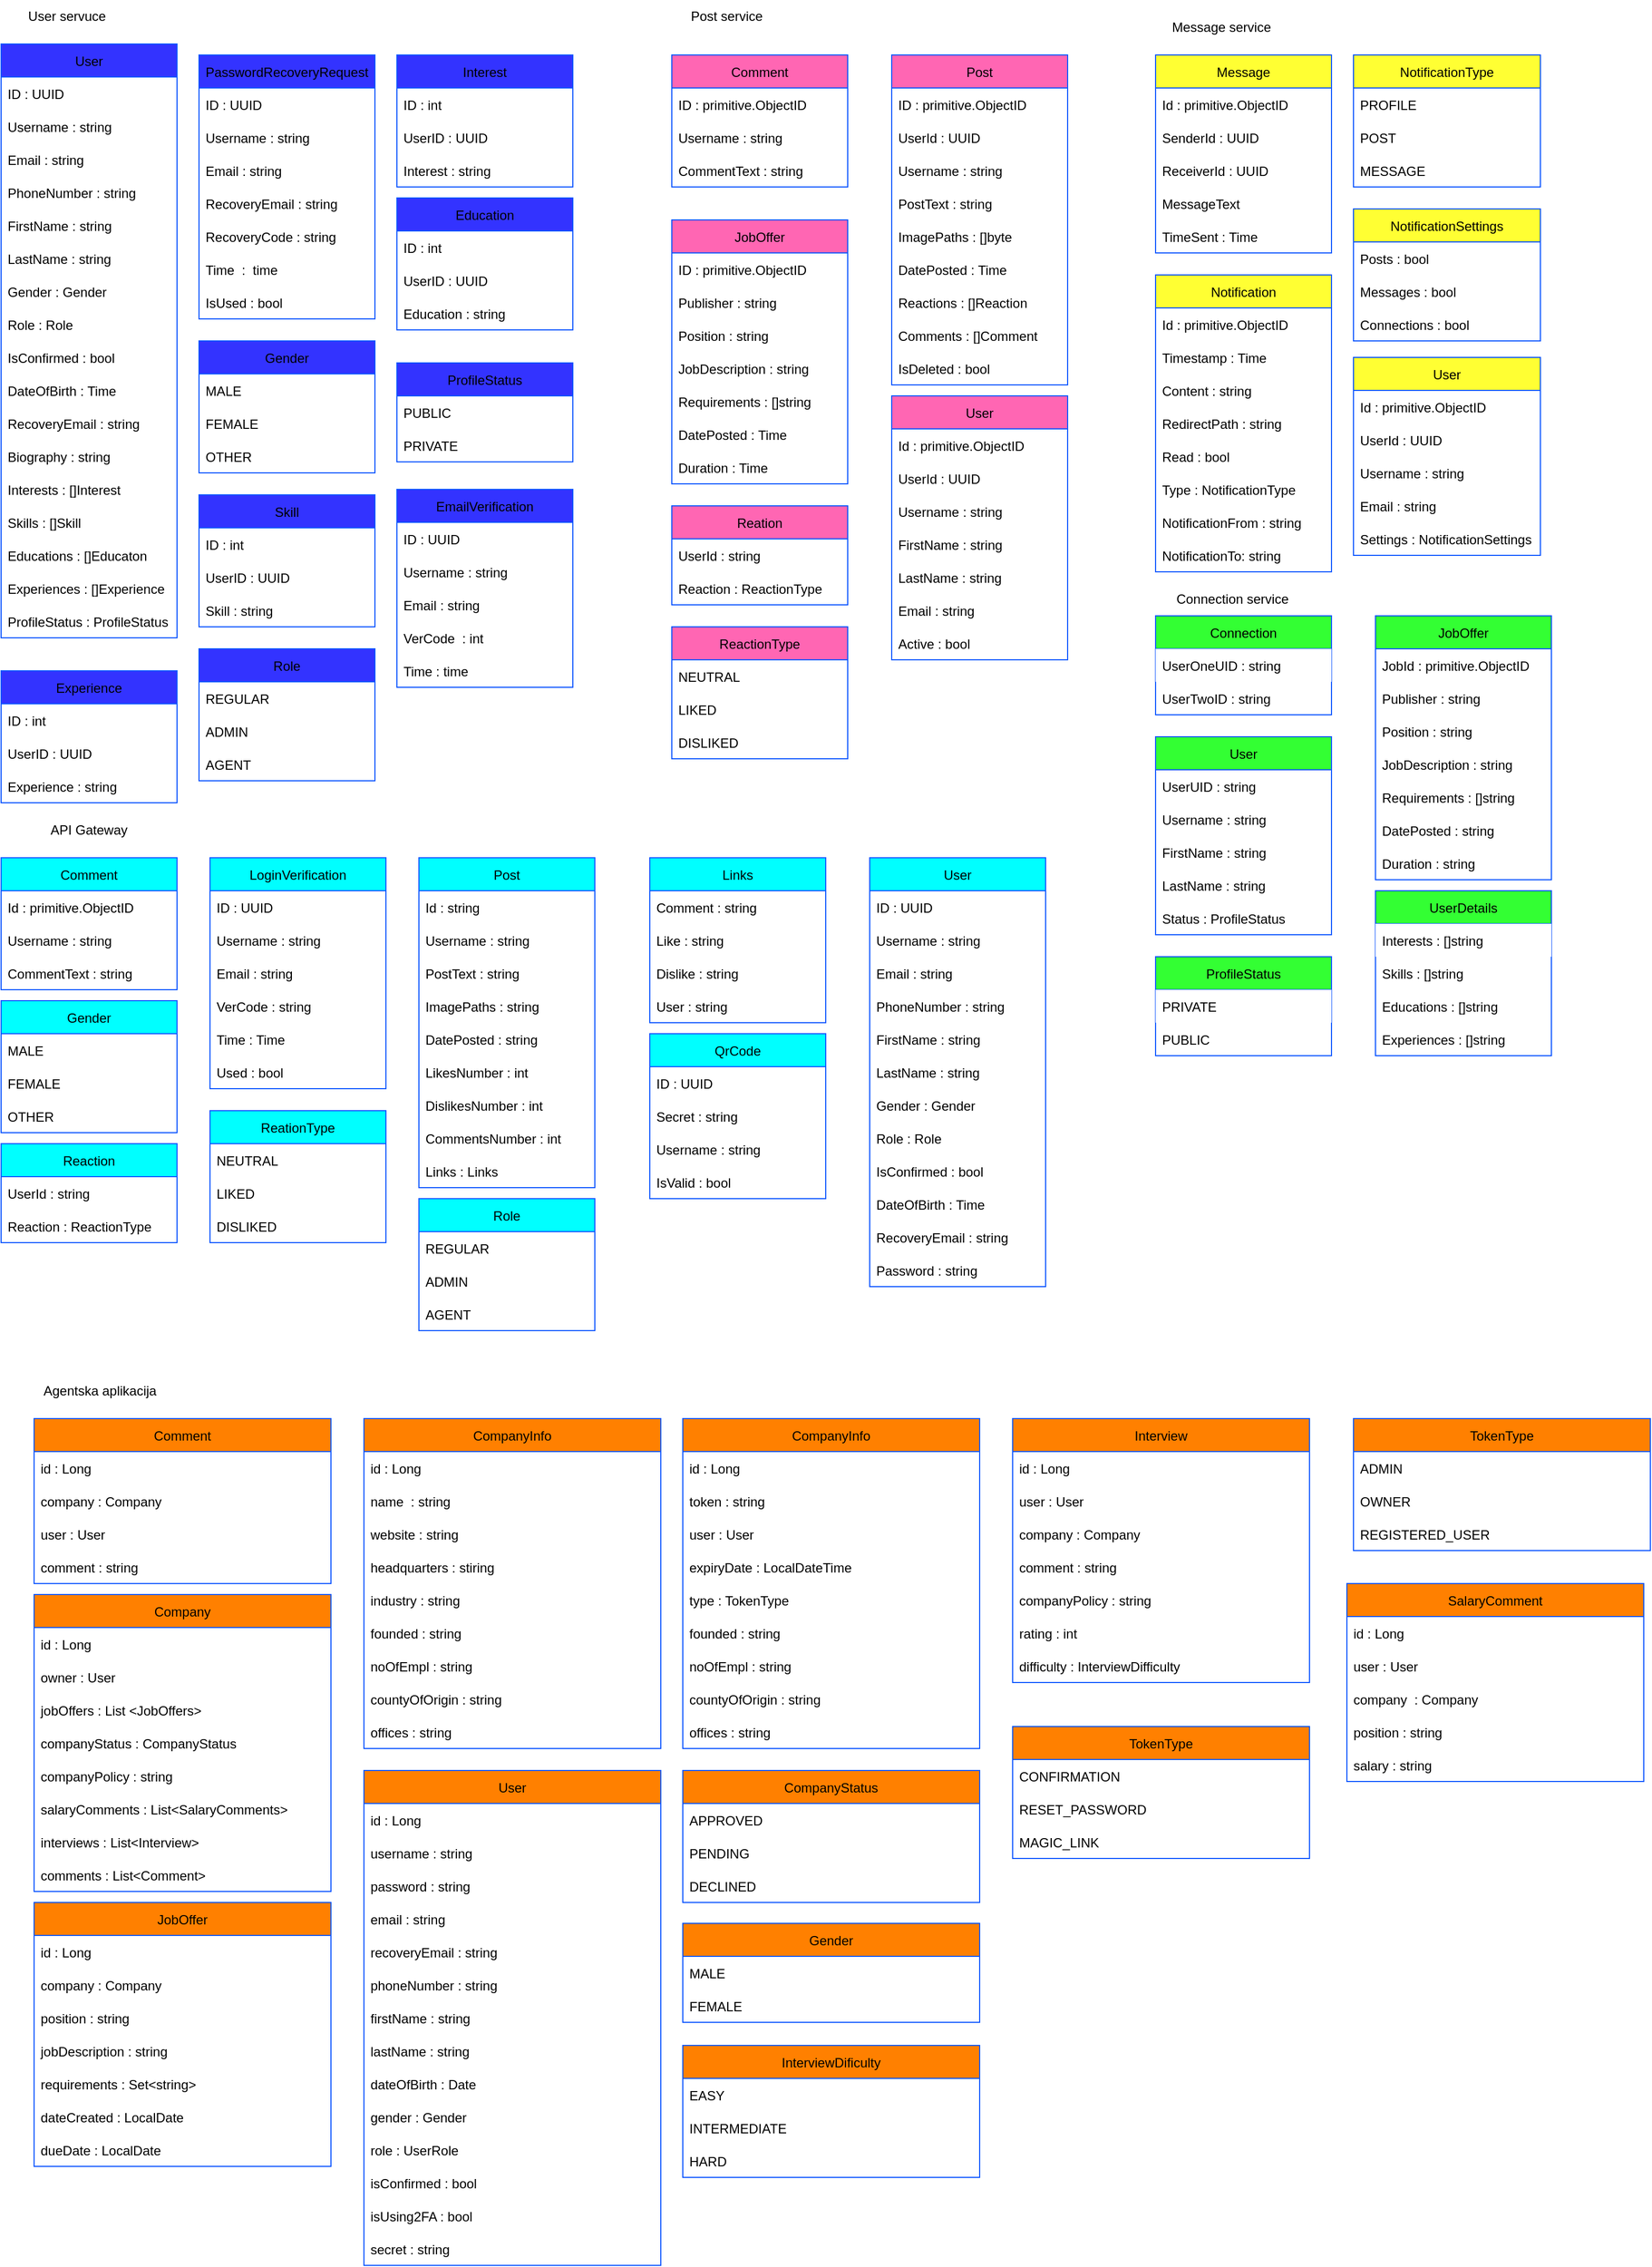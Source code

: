 <mxfile version="20.0.4" type="device"><diagram id="NXG9KAQpysV6gwLpOdwv" name="Page-1"><mxGraphModel dx="3384" dy="2044" grid="1" gridSize="10" guides="1" tooltips="1" connect="1" arrows="1" fold="1" page="1" pageScale="1" pageWidth="827" pageHeight="1169" math="0" shadow="0"><root><mxCell id="0"/><mxCell id="1" parent="0"/><mxCell id="4eFv5U1TPtM33qM3fzWd-7" value="EmailVerification" style="swimlane;fontStyle=0;childLayout=stackLayout;horizontal=1;startSize=30;horizontalStack=0;resizeParent=1;resizeParentMax=0;resizeLast=0;collapsible=1;marginBottom=0;strokeColor=#0F57FF;fillColor=#3333FF;" vertex="1" parent="1"><mxGeometry x="-450" y="405" width="160" height="180" as="geometry"/></mxCell><mxCell id="4eFv5U1TPtM33qM3fzWd-8" value="ID : UUID" style="text;strokeColor=none;fillColor=none;align=left;verticalAlign=middle;spacingLeft=4;spacingRight=4;overflow=hidden;points=[[0,0.5],[1,0.5]];portConstraint=eastwest;rotatable=0;" vertex="1" parent="4eFv5U1TPtM33qM3fzWd-7"><mxGeometry y="30" width="160" height="30" as="geometry"/></mxCell><mxCell id="4eFv5U1TPtM33qM3fzWd-9" value="Username : string" style="text;strokeColor=none;fillColor=none;align=left;verticalAlign=middle;spacingLeft=4;spacingRight=4;overflow=hidden;points=[[0,0.5],[1,0.5]];portConstraint=eastwest;rotatable=0;" vertex="1" parent="4eFv5U1TPtM33qM3fzWd-7"><mxGeometry y="60" width="160" height="30" as="geometry"/></mxCell><mxCell id="4eFv5U1TPtM33qM3fzWd-11" value="Email : string" style="text;strokeColor=none;fillColor=none;align=left;verticalAlign=middle;spacingLeft=4;spacingRight=4;overflow=hidden;points=[[0,0.5],[1,0.5]];portConstraint=eastwest;rotatable=0;" vertex="1" parent="4eFv5U1TPtM33qM3fzWd-7"><mxGeometry y="90" width="160" height="30" as="geometry"/></mxCell><mxCell id="4eFv5U1TPtM33qM3fzWd-12" value="VerCode  : int" style="text;strokeColor=none;fillColor=none;align=left;verticalAlign=middle;spacingLeft=4;spacingRight=4;overflow=hidden;points=[[0,0.5],[1,0.5]];portConstraint=eastwest;rotatable=0;" vertex="1" parent="4eFv5U1TPtM33qM3fzWd-7"><mxGeometry y="120" width="160" height="30" as="geometry"/></mxCell><mxCell id="4eFv5U1TPtM33qM3fzWd-13" value="Time : time" style="text;strokeColor=none;fillColor=none;align=left;verticalAlign=middle;spacingLeft=4;spacingRight=4;overflow=hidden;points=[[0,0.5],[1,0.5]];portConstraint=eastwest;rotatable=0;" vertex="1" parent="4eFv5U1TPtM33qM3fzWd-7"><mxGeometry y="150" width="160" height="30" as="geometry"/></mxCell><mxCell id="4eFv5U1TPtM33qM3fzWd-14" value="Gender" style="swimlane;fontStyle=0;childLayout=stackLayout;horizontal=1;startSize=30;horizontalStack=0;resizeParent=1;resizeParentMax=0;resizeLast=0;collapsible=1;marginBottom=0;strokeColor=#0F57FF;fillColor=#3333FF;" vertex="1" parent="1"><mxGeometry x="-630" y="270" width="160" height="120" as="geometry"/></mxCell><mxCell id="4eFv5U1TPtM33qM3fzWd-15" value="MALE" style="text;strokeColor=none;fillColor=none;align=left;verticalAlign=middle;spacingLeft=4;spacingRight=4;overflow=hidden;points=[[0,0.5],[1,0.5]];portConstraint=eastwest;rotatable=0;" vertex="1" parent="4eFv5U1TPtM33qM3fzWd-14"><mxGeometry y="30" width="160" height="30" as="geometry"/></mxCell><mxCell id="4eFv5U1TPtM33qM3fzWd-16" value="FEMALE" style="text;strokeColor=none;fillColor=none;align=left;verticalAlign=middle;spacingLeft=4;spacingRight=4;overflow=hidden;points=[[0,0.5],[1,0.5]];portConstraint=eastwest;rotatable=0;" vertex="1" parent="4eFv5U1TPtM33qM3fzWd-14"><mxGeometry y="60" width="160" height="30" as="geometry"/></mxCell><mxCell id="4eFv5U1TPtM33qM3fzWd-17" value="OTHER" style="text;strokeColor=none;fillColor=none;align=left;verticalAlign=middle;spacingLeft=4;spacingRight=4;overflow=hidden;points=[[0,0.5],[1,0.5]];portConstraint=eastwest;rotatable=0;" vertex="1" parent="4eFv5U1TPtM33qM3fzWd-14"><mxGeometry y="90" width="160" height="30" as="geometry"/></mxCell><mxCell id="4eFv5U1TPtM33qM3fzWd-20" value="PasswordRecoveryRequest" style="swimlane;fontStyle=0;childLayout=stackLayout;horizontal=1;startSize=30;horizontalStack=0;resizeParent=1;resizeParentMax=0;resizeLast=0;collapsible=1;marginBottom=0;strokeColor=#0F57FF;fillColor=#3333FF;" vertex="1" parent="1"><mxGeometry x="-630" y="10" width="160" height="240" as="geometry"/></mxCell><mxCell id="4eFv5U1TPtM33qM3fzWd-21" value="ID : UUID" style="text;strokeColor=none;fillColor=none;align=left;verticalAlign=middle;spacingLeft=4;spacingRight=4;overflow=hidden;points=[[0,0.5],[1,0.5]];portConstraint=eastwest;rotatable=0;" vertex="1" parent="4eFv5U1TPtM33qM3fzWd-20"><mxGeometry y="30" width="160" height="30" as="geometry"/></mxCell><mxCell id="4eFv5U1TPtM33qM3fzWd-22" value="Username : string" style="text;strokeColor=none;fillColor=none;align=left;verticalAlign=middle;spacingLeft=4;spacingRight=4;overflow=hidden;points=[[0,0.5],[1,0.5]];portConstraint=eastwest;rotatable=0;" vertex="1" parent="4eFv5U1TPtM33qM3fzWd-20"><mxGeometry y="60" width="160" height="30" as="geometry"/></mxCell><mxCell id="4eFv5U1TPtM33qM3fzWd-23" value="Email : string" style="text;strokeColor=none;fillColor=none;align=left;verticalAlign=middle;spacingLeft=4;spacingRight=4;overflow=hidden;points=[[0,0.5],[1,0.5]];portConstraint=eastwest;rotatable=0;" vertex="1" parent="4eFv5U1TPtM33qM3fzWd-20"><mxGeometry y="90" width="160" height="30" as="geometry"/></mxCell><mxCell id="4eFv5U1TPtM33qM3fzWd-24" value="RecoveryEmail : string" style="text;strokeColor=none;fillColor=none;align=left;verticalAlign=middle;spacingLeft=4;spacingRight=4;overflow=hidden;points=[[0,0.5],[1,0.5]];portConstraint=eastwest;rotatable=0;" vertex="1" parent="4eFv5U1TPtM33qM3fzWd-20"><mxGeometry y="120" width="160" height="30" as="geometry"/></mxCell><mxCell id="4eFv5U1TPtM33qM3fzWd-25" value="RecoveryCode : string" style="text;strokeColor=none;fillColor=none;align=left;verticalAlign=middle;spacingLeft=4;spacingRight=4;overflow=hidden;points=[[0,0.5],[1,0.5]];portConstraint=eastwest;rotatable=0;" vertex="1" parent="4eFv5U1TPtM33qM3fzWd-20"><mxGeometry y="150" width="160" height="30" as="geometry"/></mxCell><mxCell id="4eFv5U1TPtM33qM3fzWd-26" value="Time  :  time" style="text;strokeColor=none;fillColor=none;align=left;verticalAlign=middle;spacingLeft=4;spacingRight=4;overflow=hidden;points=[[0,0.5],[1,0.5]];portConstraint=eastwest;rotatable=0;" vertex="1" parent="4eFv5U1TPtM33qM3fzWd-20"><mxGeometry y="180" width="160" height="30" as="geometry"/></mxCell><mxCell id="4eFv5U1TPtM33qM3fzWd-27" value="IsUsed : bool" style="text;strokeColor=none;fillColor=none;align=left;verticalAlign=middle;spacingLeft=4;spacingRight=4;overflow=hidden;points=[[0,0.5],[1,0.5]];portConstraint=eastwest;rotatable=0;" vertex="1" parent="4eFv5U1TPtM33qM3fzWd-20"><mxGeometry y="210" width="160" height="30" as="geometry"/></mxCell><mxCell id="4eFv5U1TPtM33qM3fzWd-28" value="User" style="swimlane;fontStyle=0;childLayout=stackLayout;horizontal=1;startSize=30;horizontalStack=0;resizeParent=1;resizeParentMax=0;resizeLast=0;collapsible=1;marginBottom=0;strokeColor=#0F57FF;fillColor=#3333FF;" vertex="1" parent="1"><mxGeometry x="-810" width="160" height="540" as="geometry"/></mxCell><mxCell id="4eFv5U1TPtM33qM3fzWd-29" value="ID : UUID" style="text;strokeColor=none;fillColor=none;align=left;verticalAlign=middle;spacingLeft=4;spacingRight=4;overflow=hidden;points=[[0,0.5],[1,0.5]];portConstraint=eastwest;rotatable=0;" vertex="1" parent="4eFv5U1TPtM33qM3fzWd-28"><mxGeometry y="30" width="160" height="30" as="geometry"/></mxCell><mxCell id="4eFv5U1TPtM33qM3fzWd-30" value="Username : string" style="text;strokeColor=none;fillColor=none;align=left;verticalAlign=middle;spacingLeft=4;spacingRight=4;overflow=hidden;points=[[0,0.5],[1,0.5]];portConstraint=eastwest;rotatable=0;" vertex="1" parent="4eFv5U1TPtM33qM3fzWd-28"><mxGeometry y="60" width="160" height="30" as="geometry"/></mxCell><mxCell id="4eFv5U1TPtM33qM3fzWd-31" value="Email : string" style="text;strokeColor=none;fillColor=none;align=left;verticalAlign=middle;spacingLeft=4;spacingRight=4;overflow=hidden;points=[[0,0.5],[1,0.5]];portConstraint=eastwest;rotatable=0;" vertex="1" parent="4eFv5U1TPtM33qM3fzWd-28"><mxGeometry y="90" width="160" height="30" as="geometry"/></mxCell><mxCell id="4eFv5U1TPtM33qM3fzWd-32" value="PhoneNumber : string" style="text;strokeColor=none;fillColor=none;align=left;verticalAlign=middle;spacingLeft=4;spacingRight=4;overflow=hidden;points=[[0,0.5],[1,0.5]];portConstraint=eastwest;rotatable=0;" vertex="1" parent="4eFv5U1TPtM33qM3fzWd-28"><mxGeometry y="120" width="160" height="30" as="geometry"/></mxCell><mxCell id="4eFv5U1TPtM33qM3fzWd-33" value="FirstName : string" style="text;strokeColor=none;fillColor=none;align=left;verticalAlign=middle;spacingLeft=4;spacingRight=4;overflow=hidden;points=[[0,0.5],[1,0.5]];portConstraint=eastwest;rotatable=0;" vertex="1" parent="4eFv5U1TPtM33qM3fzWd-28"><mxGeometry y="150" width="160" height="30" as="geometry"/></mxCell><mxCell id="4eFv5U1TPtM33qM3fzWd-34" value="LastName : string" style="text;strokeColor=none;fillColor=none;align=left;verticalAlign=middle;spacingLeft=4;spacingRight=4;overflow=hidden;points=[[0,0.5],[1,0.5]];portConstraint=eastwest;rotatable=0;" vertex="1" parent="4eFv5U1TPtM33qM3fzWd-28"><mxGeometry y="180" width="160" height="30" as="geometry"/></mxCell><mxCell id="4eFv5U1TPtM33qM3fzWd-35" value="Gender : Gender" style="text;strokeColor=none;fillColor=none;align=left;verticalAlign=middle;spacingLeft=4;spacingRight=4;overflow=hidden;points=[[0,0.5],[1,0.5]];portConstraint=eastwest;rotatable=0;" vertex="1" parent="4eFv5U1TPtM33qM3fzWd-28"><mxGeometry y="210" width="160" height="30" as="geometry"/></mxCell><mxCell id="4eFv5U1TPtM33qM3fzWd-36" value="Role : Role" style="text;strokeColor=none;fillColor=none;align=left;verticalAlign=middle;spacingLeft=4;spacingRight=4;overflow=hidden;points=[[0,0.5],[1,0.5]];portConstraint=eastwest;rotatable=0;" vertex="1" parent="4eFv5U1TPtM33qM3fzWd-28"><mxGeometry y="240" width="160" height="30" as="geometry"/></mxCell><mxCell id="4eFv5U1TPtM33qM3fzWd-37" value="IsConfirmed : bool" style="text;strokeColor=none;fillColor=none;align=left;verticalAlign=middle;spacingLeft=4;spacingRight=4;overflow=hidden;points=[[0,0.5],[1,0.5]];portConstraint=eastwest;rotatable=0;" vertex="1" parent="4eFv5U1TPtM33qM3fzWd-28"><mxGeometry y="270" width="160" height="30" as="geometry"/></mxCell><mxCell id="4eFv5U1TPtM33qM3fzWd-38" value="DateOfBirth : Time" style="text;strokeColor=none;fillColor=none;align=left;verticalAlign=middle;spacingLeft=4;spacingRight=4;overflow=hidden;points=[[0,0.5],[1,0.5]];portConstraint=eastwest;rotatable=0;" vertex="1" parent="4eFv5U1TPtM33qM3fzWd-28"><mxGeometry y="300" width="160" height="30" as="geometry"/></mxCell><mxCell id="4eFv5U1TPtM33qM3fzWd-39" value="RecoveryEmail : string" style="text;strokeColor=none;fillColor=none;align=left;verticalAlign=middle;spacingLeft=4;spacingRight=4;overflow=hidden;points=[[0,0.5],[1,0.5]];portConstraint=eastwest;rotatable=0;" vertex="1" parent="4eFv5U1TPtM33qM3fzWd-28"><mxGeometry y="330" width="160" height="30" as="geometry"/></mxCell><mxCell id="4eFv5U1TPtM33qM3fzWd-40" value="Biography : string" style="text;strokeColor=none;fillColor=none;align=left;verticalAlign=middle;spacingLeft=4;spacingRight=4;overflow=hidden;points=[[0,0.5],[1,0.5]];portConstraint=eastwest;rotatable=0;" vertex="1" parent="4eFv5U1TPtM33qM3fzWd-28"><mxGeometry y="360" width="160" height="30" as="geometry"/></mxCell><mxCell id="4eFv5U1TPtM33qM3fzWd-41" value="Interests : []Interest" style="text;strokeColor=none;fillColor=none;align=left;verticalAlign=middle;spacingLeft=4;spacingRight=4;overflow=hidden;points=[[0,0.5],[1,0.5]];portConstraint=eastwest;rotatable=0;" vertex="1" parent="4eFv5U1TPtM33qM3fzWd-28"><mxGeometry y="390" width="160" height="30" as="geometry"/></mxCell><mxCell id="4eFv5U1TPtM33qM3fzWd-42" value="Skills : []Skill" style="text;strokeColor=none;fillColor=none;align=left;verticalAlign=middle;spacingLeft=4;spacingRight=4;overflow=hidden;points=[[0,0.5],[1,0.5]];portConstraint=eastwest;rotatable=0;" vertex="1" parent="4eFv5U1TPtM33qM3fzWd-28"><mxGeometry y="420" width="160" height="30" as="geometry"/></mxCell><mxCell id="4eFv5U1TPtM33qM3fzWd-43" value="Educations : []Educaton" style="text;strokeColor=none;fillColor=none;align=left;verticalAlign=middle;spacingLeft=4;spacingRight=4;overflow=hidden;points=[[0,0.5],[1,0.5]];portConstraint=eastwest;rotatable=0;" vertex="1" parent="4eFv5U1TPtM33qM3fzWd-28"><mxGeometry y="450" width="160" height="30" as="geometry"/></mxCell><mxCell id="4eFv5U1TPtM33qM3fzWd-44" value="Experiences : []Experience" style="text;strokeColor=none;fillColor=none;align=left;verticalAlign=middle;spacingLeft=4;spacingRight=4;overflow=hidden;points=[[0,0.5],[1,0.5]];portConstraint=eastwest;rotatable=0;" vertex="1" parent="4eFv5U1TPtM33qM3fzWd-28"><mxGeometry y="480" width="160" height="30" as="geometry"/></mxCell><mxCell id="4eFv5U1TPtM33qM3fzWd-62" value="ProfileStatus : ProfileStatus" style="text;strokeColor=none;fillColor=none;align=left;verticalAlign=middle;spacingLeft=4;spacingRight=4;overflow=hidden;points=[[0,0.5],[1,0.5]];portConstraint=eastwest;rotatable=0;" vertex="1" parent="4eFv5U1TPtM33qM3fzWd-28"><mxGeometry y="510" width="160" height="30" as="geometry"/></mxCell><mxCell id="4eFv5U1TPtM33qM3fzWd-63" value="Skill" style="swimlane;fontStyle=0;childLayout=stackLayout;horizontal=1;startSize=30;horizontalStack=0;resizeParent=1;resizeParentMax=0;resizeLast=0;collapsible=1;marginBottom=0;strokeColor=#0F57FF;fillColor=#3333FF;" vertex="1" parent="1"><mxGeometry x="-630" y="410" width="160" height="120" as="geometry"/></mxCell><mxCell id="4eFv5U1TPtM33qM3fzWd-64" value="ID : int" style="text;strokeColor=none;fillColor=none;align=left;verticalAlign=middle;spacingLeft=4;spacingRight=4;overflow=hidden;points=[[0,0.5],[1,0.5]];portConstraint=eastwest;rotatable=0;" vertex="1" parent="4eFv5U1TPtM33qM3fzWd-63"><mxGeometry y="30" width="160" height="30" as="geometry"/></mxCell><mxCell id="4eFv5U1TPtM33qM3fzWd-65" value="UserID : UUID" style="text;strokeColor=none;fillColor=none;align=left;verticalAlign=middle;spacingLeft=4;spacingRight=4;overflow=hidden;points=[[0,0.5],[1,0.5]];portConstraint=eastwest;rotatable=0;" vertex="1" parent="4eFv5U1TPtM33qM3fzWd-63"><mxGeometry y="60" width="160" height="30" as="geometry"/></mxCell><mxCell id="4eFv5U1TPtM33qM3fzWd-66" value="Skill : string" style="text;strokeColor=none;fillColor=none;align=left;verticalAlign=middle;spacingLeft=4;spacingRight=4;overflow=hidden;points=[[0,0.5],[1,0.5]];portConstraint=eastwest;rotatable=0;" vertex="1" parent="4eFv5U1TPtM33qM3fzWd-63"><mxGeometry y="90" width="160" height="30" as="geometry"/></mxCell><mxCell id="4eFv5U1TPtM33qM3fzWd-67" value="Interest" style="swimlane;fontStyle=0;childLayout=stackLayout;horizontal=1;startSize=30;horizontalStack=0;resizeParent=1;resizeParentMax=0;resizeLast=0;collapsible=1;marginBottom=0;strokeColor=#0F57FF;fillColor=#3333FF;" vertex="1" parent="1"><mxGeometry x="-450" y="10" width="160" height="120" as="geometry"/></mxCell><mxCell id="4eFv5U1TPtM33qM3fzWd-68" value="ID : int" style="text;strokeColor=none;fillColor=none;align=left;verticalAlign=middle;spacingLeft=4;spacingRight=4;overflow=hidden;points=[[0,0.5],[1,0.5]];portConstraint=eastwest;rotatable=0;" vertex="1" parent="4eFv5U1TPtM33qM3fzWd-67"><mxGeometry y="30" width="160" height="30" as="geometry"/></mxCell><mxCell id="4eFv5U1TPtM33qM3fzWd-69" value="UserID : UUID" style="text;strokeColor=none;fillColor=none;align=left;verticalAlign=middle;spacingLeft=4;spacingRight=4;overflow=hidden;points=[[0,0.5],[1,0.5]];portConstraint=eastwest;rotatable=0;" vertex="1" parent="4eFv5U1TPtM33qM3fzWd-67"><mxGeometry y="60" width="160" height="30" as="geometry"/></mxCell><mxCell id="4eFv5U1TPtM33qM3fzWd-70" value="Interest : string" style="text;strokeColor=none;fillColor=none;align=left;verticalAlign=middle;spacingLeft=4;spacingRight=4;overflow=hidden;points=[[0,0.5],[1,0.5]];portConstraint=eastwest;rotatable=0;" vertex="1" parent="4eFv5U1TPtM33qM3fzWd-67"><mxGeometry y="90" width="160" height="30" as="geometry"/></mxCell><mxCell id="4eFv5U1TPtM33qM3fzWd-71" value="Education" style="swimlane;fontStyle=0;childLayout=stackLayout;horizontal=1;startSize=30;horizontalStack=0;resizeParent=1;resizeParentMax=0;resizeLast=0;collapsible=1;marginBottom=0;strokeColor=#0F57FF;fillColor=#3333FF;" vertex="1" parent="1"><mxGeometry x="-450" y="140" width="160" height="120" as="geometry"/></mxCell><mxCell id="4eFv5U1TPtM33qM3fzWd-72" value="ID : int" style="text;strokeColor=none;fillColor=none;align=left;verticalAlign=middle;spacingLeft=4;spacingRight=4;overflow=hidden;points=[[0,0.5],[1,0.5]];portConstraint=eastwest;rotatable=0;" vertex="1" parent="4eFv5U1TPtM33qM3fzWd-71"><mxGeometry y="30" width="160" height="30" as="geometry"/></mxCell><mxCell id="4eFv5U1TPtM33qM3fzWd-73" value="UserID : UUID" style="text;strokeColor=none;fillColor=none;align=left;verticalAlign=middle;spacingLeft=4;spacingRight=4;overflow=hidden;points=[[0,0.5],[1,0.5]];portConstraint=eastwest;rotatable=0;" vertex="1" parent="4eFv5U1TPtM33qM3fzWd-71"><mxGeometry y="60" width="160" height="30" as="geometry"/></mxCell><mxCell id="4eFv5U1TPtM33qM3fzWd-74" value="Education : string" style="text;strokeColor=none;fillColor=none;align=left;verticalAlign=middle;spacingLeft=4;spacingRight=4;overflow=hidden;points=[[0,0.5],[1,0.5]];portConstraint=eastwest;rotatable=0;" vertex="1" parent="4eFv5U1TPtM33qM3fzWd-71"><mxGeometry y="90" width="160" height="30" as="geometry"/></mxCell><mxCell id="4eFv5U1TPtM33qM3fzWd-75" value="Experience" style="swimlane;fontStyle=0;childLayout=stackLayout;horizontal=1;startSize=30;horizontalStack=0;resizeParent=1;resizeParentMax=0;resizeLast=0;collapsible=1;marginBottom=0;strokeColor=#0F57FF;fillColor=#3333FF;" vertex="1" parent="1"><mxGeometry x="-810" y="570" width="160" height="120" as="geometry"/></mxCell><mxCell id="4eFv5U1TPtM33qM3fzWd-76" value="ID : int" style="text;strokeColor=none;fillColor=none;align=left;verticalAlign=middle;spacingLeft=4;spacingRight=4;overflow=hidden;points=[[0,0.5],[1,0.5]];portConstraint=eastwest;rotatable=0;" vertex="1" parent="4eFv5U1TPtM33qM3fzWd-75"><mxGeometry y="30" width="160" height="30" as="geometry"/></mxCell><mxCell id="4eFv5U1TPtM33qM3fzWd-77" value="UserID : UUID" style="text;strokeColor=none;fillColor=none;align=left;verticalAlign=middle;spacingLeft=4;spacingRight=4;overflow=hidden;points=[[0,0.5],[1,0.5]];portConstraint=eastwest;rotatable=0;" vertex="1" parent="4eFv5U1TPtM33qM3fzWd-75"><mxGeometry y="60" width="160" height="30" as="geometry"/></mxCell><mxCell id="4eFv5U1TPtM33qM3fzWd-78" value="Experience : string" style="text;strokeColor=none;fillColor=none;align=left;verticalAlign=middle;spacingLeft=4;spacingRight=4;overflow=hidden;points=[[0,0.5],[1,0.5]];portConstraint=eastwest;rotatable=0;" vertex="1" parent="4eFv5U1TPtM33qM3fzWd-75"><mxGeometry y="90" width="160" height="30" as="geometry"/></mxCell><mxCell id="4eFv5U1TPtM33qM3fzWd-79" value="Role" style="swimlane;fontStyle=0;childLayout=stackLayout;horizontal=1;startSize=30;horizontalStack=0;resizeParent=1;resizeParentMax=0;resizeLast=0;collapsible=1;marginBottom=0;strokeColor=#0F57FF;fillColor=#3333FF;" vertex="1" parent="1"><mxGeometry x="-630" y="550" width="160" height="120" as="geometry"/></mxCell><mxCell id="4eFv5U1TPtM33qM3fzWd-80" value="REGULAR" style="text;strokeColor=none;fillColor=none;align=left;verticalAlign=middle;spacingLeft=4;spacingRight=4;overflow=hidden;points=[[0,0.5],[1,0.5]];portConstraint=eastwest;rotatable=0;" vertex="1" parent="4eFv5U1TPtM33qM3fzWd-79"><mxGeometry y="30" width="160" height="30" as="geometry"/></mxCell><mxCell id="4eFv5U1TPtM33qM3fzWd-81" value="ADMIN" style="text;strokeColor=none;fillColor=none;align=left;verticalAlign=middle;spacingLeft=4;spacingRight=4;overflow=hidden;points=[[0,0.5],[1,0.5]];portConstraint=eastwest;rotatable=0;" vertex="1" parent="4eFv5U1TPtM33qM3fzWd-79"><mxGeometry y="60" width="160" height="30" as="geometry"/></mxCell><mxCell id="4eFv5U1TPtM33qM3fzWd-86" value="AGENT" style="text;strokeColor=none;fillColor=none;align=left;verticalAlign=middle;spacingLeft=4;spacingRight=4;overflow=hidden;points=[[0,0.5],[1,0.5]];portConstraint=eastwest;rotatable=0;" vertex="1" parent="4eFv5U1TPtM33qM3fzWd-79"><mxGeometry y="90" width="160" height="30" as="geometry"/></mxCell><mxCell id="4eFv5U1TPtM33qM3fzWd-83" value="ProfileStatus" style="swimlane;fontStyle=0;childLayout=stackLayout;horizontal=1;startSize=30;horizontalStack=0;resizeParent=1;resizeParentMax=0;resizeLast=0;collapsible=1;marginBottom=0;strokeColor=#0F57FF;fillColor=#3333FF;" vertex="1" parent="1"><mxGeometry x="-450" y="290" width="160" height="90" as="geometry"/></mxCell><mxCell id="4eFv5U1TPtM33qM3fzWd-84" value="PUBLIC" style="text;strokeColor=none;fillColor=none;align=left;verticalAlign=middle;spacingLeft=4;spacingRight=4;overflow=hidden;points=[[0,0.5],[1,0.5]];portConstraint=eastwest;rotatable=0;" vertex="1" parent="4eFv5U1TPtM33qM3fzWd-83"><mxGeometry y="30" width="160" height="30" as="geometry"/></mxCell><mxCell id="4eFv5U1TPtM33qM3fzWd-85" value="PRIVATE" style="text;strokeColor=none;fillColor=none;align=left;verticalAlign=middle;spacingLeft=4;spacingRight=4;overflow=hidden;points=[[0,0.5],[1,0.5]];portConstraint=eastwest;rotatable=0;" vertex="1" parent="4eFv5U1TPtM33qM3fzWd-83"><mxGeometry y="60" width="160" height="30" as="geometry"/></mxCell><mxCell id="4eFv5U1TPtM33qM3fzWd-109" value="Comment" style="swimlane;fontStyle=0;childLayout=stackLayout;horizontal=1;startSize=30;horizontalStack=0;resizeParent=1;resizeParentMax=0;resizeLast=0;collapsible=1;marginBottom=0;strokeColor=#0F57FF;fillColor=#FF66B3;" vertex="1" parent="1"><mxGeometry x="-200" y="10" width="160" height="120" as="geometry"/></mxCell><mxCell id="4eFv5U1TPtM33qM3fzWd-110" value="ID : primitive.ObjectID" style="text;strokeColor=none;fillColor=none;align=left;verticalAlign=middle;spacingLeft=4;spacingRight=4;overflow=hidden;points=[[0,0.5],[1,0.5]];portConstraint=eastwest;rotatable=0;" vertex="1" parent="4eFv5U1TPtM33qM3fzWd-109"><mxGeometry y="30" width="160" height="30" as="geometry"/></mxCell><mxCell id="4eFv5U1TPtM33qM3fzWd-111" value="Username : string" style="text;strokeColor=none;fillColor=none;align=left;verticalAlign=middle;spacingLeft=4;spacingRight=4;overflow=hidden;points=[[0,0.5],[1,0.5]];portConstraint=eastwest;rotatable=0;" vertex="1" parent="4eFv5U1TPtM33qM3fzWd-109"><mxGeometry y="60" width="160" height="30" as="geometry"/></mxCell><mxCell id="4eFv5U1TPtM33qM3fzWd-112" value="CommentText : string" style="text;strokeColor=none;fillColor=none;align=left;verticalAlign=middle;spacingLeft=4;spacingRight=4;overflow=hidden;points=[[0,0.5],[1,0.5]];portConstraint=eastwest;rotatable=0;" vertex="1" parent="4eFv5U1TPtM33qM3fzWd-109"><mxGeometry y="90" width="160" height="30" as="geometry"/></mxCell><mxCell id="4eFv5U1TPtM33qM3fzWd-113" value="JobOffer" style="swimlane;fontStyle=0;childLayout=stackLayout;horizontal=1;startSize=30;horizontalStack=0;resizeParent=1;resizeParentMax=0;resizeLast=0;collapsible=1;marginBottom=0;strokeColor=#0F57FF;fillColor=#FF66B3;" vertex="1" parent="1"><mxGeometry x="-200" y="160" width="160" height="240" as="geometry"/></mxCell><mxCell id="4eFv5U1TPtM33qM3fzWd-114" value="ID : primitive.ObjectID" style="text;strokeColor=none;fillColor=none;align=left;verticalAlign=middle;spacingLeft=4;spacingRight=4;overflow=hidden;points=[[0,0.5],[1,0.5]];portConstraint=eastwest;rotatable=0;" vertex="1" parent="4eFv5U1TPtM33qM3fzWd-113"><mxGeometry y="30" width="160" height="30" as="geometry"/></mxCell><mxCell id="4eFv5U1TPtM33qM3fzWd-115" value="Publisher : string" style="text;strokeColor=none;fillColor=none;align=left;verticalAlign=middle;spacingLeft=4;spacingRight=4;overflow=hidden;points=[[0,0.5],[1,0.5]];portConstraint=eastwest;rotatable=0;" vertex="1" parent="4eFv5U1TPtM33qM3fzWd-113"><mxGeometry y="60" width="160" height="30" as="geometry"/></mxCell><mxCell id="4eFv5U1TPtM33qM3fzWd-116" value="Position : string" style="text;strokeColor=none;fillColor=none;align=left;verticalAlign=middle;spacingLeft=4;spacingRight=4;overflow=hidden;points=[[0,0.5],[1,0.5]];portConstraint=eastwest;rotatable=0;" vertex="1" parent="4eFv5U1TPtM33qM3fzWd-113"><mxGeometry y="90" width="160" height="30" as="geometry"/></mxCell><mxCell id="4eFv5U1TPtM33qM3fzWd-117" value="JobDescription : string" style="text;strokeColor=none;fillColor=none;align=left;verticalAlign=middle;spacingLeft=4;spacingRight=4;overflow=hidden;points=[[0,0.5],[1,0.5]];portConstraint=eastwest;rotatable=0;" vertex="1" parent="4eFv5U1TPtM33qM3fzWd-113"><mxGeometry y="120" width="160" height="30" as="geometry"/></mxCell><mxCell id="4eFv5U1TPtM33qM3fzWd-118" value="Requirements : []string" style="text;strokeColor=none;fillColor=none;align=left;verticalAlign=middle;spacingLeft=4;spacingRight=4;overflow=hidden;points=[[0,0.5],[1,0.5]];portConstraint=eastwest;rotatable=0;" vertex="1" parent="4eFv5U1TPtM33qM3fzWd-113"><mxGeometry y="150" width="160" height="30" as="geometry"/></mxCell><mxCell id="4eFv5U1TPtM33qM3fzWd-119" value="DatePosted : Time" style="text;strokeColor=none;fillColor=none;align=left;verticalAlign=middle;spacingLeft=4;spacingRight=4;overflow=hidden;points=[[0,0.5],[1,0.5]];portConstraint=eastwest;rotatable=0;" vertex="1" parent="4eFv5U1TPtM33qM3fzWd-113"><mxGeometry y="180" width="160" height="30" as="geometry"/></mxCell><mxCell id="4eFv5U1TPtM33qM3fzWd-120" value="Duration : Time" style="text;strokeColor=none;fillColor=none;align=left;verticalAlign=middle;spacingLeft=4;spacingRight=4;overflow=hidden;points=[[0,0.5],[1,0.5]];portConstraint=eastwest;rotatable=0;" vertex="1" parent="4eFv5U1TPtM33qM3fzWd-113"><mxGeometry y="210" width="160" height="30" as="geometry"/></mxCell><mxCell id="4eFv5U1TPtM33qM3fzWd-121" value="Post" style="swimlane;fontStyle=0;childLayout=stackLayout;horizontal=1;startSize=30;horizontalStack=0;resizeParent=1;resizeParentMax=0;resizeLast=0;collapsible=1;marginBottom=0;strokeColor=#0F57FF;fillColor=#FF66B3;" vertex="1" parent="1"><mxGeometry y="10" width="160" height="300" as="geometry"/></mxCell><mxCell id="4eFv5U1TPtM33qM3fzWd-122" value="ID : primitive.ObjectID" style="text;strokeColor=none;fillColor=none;align=left;verticalAlign=middle;spacingLeft=4;spacingRight=4;overflow=hidden;points=[[0,0.5],[1,0.5]];portConstraint=eastwest;rotatable=0;" vertex="1" parent="4eFv5U1TPtM33qM3fzWd-121"><mxGeometry y="30" width="160" height="30" as="geometry"/></mxCell><mxCell id="4eFv5U1TPtM33qM3fzWd-123" value="UserId : UUID" style="text;strokeColor=none;fillColor=none;align=left;verticalAlign=middle;spacingLeft=4;spacingRight=4;overflow=hidden;points=[[0,0.5],[1,0.5]];portConstraint=eastwest;rotatable=0;" vertex="1" parent="4eFv5U1TPtM33qM3fzWd-121"><mxGeometry y="60" width="160" height="30" as="geometry"/></mxCell><mxCell id="4eFv5U1TPtM33qM3fzWd-124" value="Username : string" style="text;strokeColor=none;fillColor=none;align=left;verticalAlign=middle;spacingLeft=4;spacingRight=4;overflow=hidden;points=[[0,0.5],[1,0.5]];portConstraint=eastwest;rotatable=0;" vertex="1" parent="4eFv5U1TPtM33qM3fzWd-121"><mxGeometry y="90" width="160" height="30" as="geometry"/></mxCell><mxCell id="4eFv5U1TPtM33qM3fzWd-125" value="PostText : string" style="text;strokeColor=none;fillColor=none;align=left;verticalAlign=middle;spacingLeft=4;spacingRight=4;overflow=hidden;points=[[0,0.5],[1,0.5]];portConstraint=eastwest;rotatable=0;" vertex="1" parent="4eFv5U1TPtM33qM3fzWd-121"><mxGeometry y="120" width="160" height="30" as="geometry"/></mxCell><mxCell id="4eFv5U1TPtM33qM3fzWd-126" value="ImagePaths : []byte" style="text;strokeColor=none;fillColor=none;align=left;verticalAlign=middle;spacingLeft=4;spacingRight=4;overflow=hidden;points=[[0,0.5],[1,0.5]];portConstraint=eastwest;rotatable=0;" vertex="1" parent="4eFv5U1TPtM33qM3fzWd-121"><mxGeometry y="150" width="160" height="30" as="geometry"/></mxCell><mxCell id="4eFv5U1TPtM33qM3fzWd-127" value="DatePosted : Time" style="text;strokeColor=none;fillColor=none;align=left;verticalAlign=middle;spacingLeft=4;spacingRight=4;overflow=hidden;points=[[0,0.5],[1,0.5]];portConstraint=eastwest;rotatable=0;" vertex="1" parent="4eFv5U1TPtM33qM3fzWd-121"><mxGeometry y="180" width="160" height="30" as="geometry"/></mxCell><mxCell id="4eFv5U1TPtM33qM3fzWd-128" value="Reactions : []Reaction" style="text;strokeColor=none;fillColor=none;align=left;verticalAlign=middle;spacingLeft=4;spacingRight=4;overflow=hidden;points=[[0,0.5],[1,0.5]];portConstraint=eastwest;rotatable=0;" vertex="1" parent="4eFv5U1TPtM33qM3fzWd-121"><mxGeometry y="210" width="160" height="30" as="geometry"/></mxCell><mxCell id="4eFv5U1TPtM33qM3fzWd-129" value="Comments : []Comment" style="text;strokeColor=none;fillColor=none;align=left;verticalAlign=middle;spacingLeft=4;spacingRight=4;overflow=hidden;points=[[0,0.5],[1,0.5]];portConstraint=eastwest;rotatable=0;" vertex="1" parent="4eFv5U1TPtM33qM3fzWd-121"><mxGeometry y="240" width="160" height="30" as="geometry"/></mxCell><mxCell id="4eFv5U1TPtM33qM3fzWd-130" value="IsDeleted : bool" style="text;strokeColor=none;fillColor=none;align=left;verticalAlign=middle;spacingLeft=4;spacingRight=4;overflow=hidden;points=[[0,0.5],[1,0.5]];portConstraint=eastwest;rotatable=0;" vertex="1" parent="4eFv5U1TPtM33qM3fzWd-121"><mxGeometry y="270" width="160" height="30" as="geometry"/></mxCell><mxCell id="4eFv5U1TPtM33qM3fzWd-141" value="Reation" style="swimlane;fontStyle=0;childLayout=stackLayout;horizontal=1;startSize=30;horizontalStack=0;resizeParent=1;resizeParentMax=0;resizeLast=0;collapsible=1;marginBottom=0;strokeColor=#0F57FF;fillColor=#FF66B3;" vertex="1" parent="1"><mxGeometry x="-200" y="420" width="160" height="90" as="geometry"/></mxCell><mxCell id="4eFv5U1TPtM33qM3fzWd-142" value="UserId : string" style="text;strokeColor=none;fillColor=none;align=left;verticalAlign=middle;spacingLeft=4;spacingRight=4;overflow=hidden;points=[[0,0.5],[1,0.5]];portConstraint=eastwest;rotatable=0;" vertex="1" parent="4eFv5U1TPtM33qM3fzWd-141"><mxGeometry y="30" width="160" height="30" as="geometry"/></mxCell><mxCell id="4eFv5U1TPtM33qM3fzWd-143" value="Reaction : ReactionType" style="text;strokeColor=none;fillColor=none;align=left;verticalAlign=middle;spacingLeft=4;spacingRight=4;overflow=hidden;points=[[0,0.5],[1,0.5]];portConstraint=eastwest;rotatable=0;" vertex="1" parent="4eFv5U1TPtM33qM3fzWd-141"><mxGeometry y="60" width="160" height="30" as="geometry"/></mxCell><mxCell id="4eFv5U1TPtM33qM3fzWd-146" value="ReactionType" style="swimlane;fontStyle=0;childLayout=stackLayout;horizontal=1;startSize=30;horizontalStack=0;resizeParent=1;resizeParentMax=0;resizeLast=0;collapsible=1;marginBottom=0;strokeColor=#0F57FF;fillColor=#FF66B3;" vertex="1" parent="1"><mxGeometry x="-200" y="530" width="160" height="120" as="geometry"/></mxCell><mxCell id="4eFv5U1TPtM33qM3fzWd-147" value="NEUTRAL" style="text;strokeColor=none;fillColor=none;align=left;verticalAlign=middle;spacingLeft=4;spacingRight=4;overflow=hidden;points=[[0,0.5],[1,0.5]];portConstraint=eastwest;rotatable=0;" vertex="1" parent="4eFv5U1TPtM33qM3fzWd-146"><mxGeometry y="30" width="160" height="30" as="geometry"/></mxCell><mxCell id="4eFv5U1TPtM33qM3fzWd-148" value="LIKED" style="text;strokeColor=none;fillColor=none;align=left;verticalAlign=middle;spacingLeft=4;spacingRight=4;overflow=hidden;points=[[0,0.5],[1,0.5]];portConstraint=eastwest;rotatable=0;" vertex="1" parent="4eFv5U1TPtM33qM3fzWd-146"><mxGeometry y="60" width="160" height="30" as="geometry"/></mxCell><mxCell id="4eFv5U1TPtM33qM3fzWd-149" value="DISLIKED" style="text;strokeColor=none;fillColor=none;align=left;verticalAlign=middle;spacingLeft=4;spacingRight=4;overflow=hidden;points=[[0,0.5],[1,0.5]];portConstraint=eastwest;rotatable=0;" vertex="1" parent="4eFv5U1TPtM33qM3fzWd-146"><mxGeometry y="90" width="160" height="30" as="geometry"/></mxCell><mxCell id="4eFv5U1TPtM33qM3fzWd-150" value="User" style="swimlane;fontStyle=0;childLayout=stackLayout;horizontal=1;startSize=30;horizontalStack=0;resizeParent=1;resizeParentMax=0;resizeLast=0;collapsible=1;marginBottom=0;strokeColor=#0F57FF;fillColor=#FF66B3;" vertex="1" parent="1"><mxGeometry y="320" width="160" height="240" as="geometry"/></mxCell><mxCell id="4eFv5U1TPtM33qM3fzWd-151" value="Id : primitive.ObjectID" style="text;strokeColor=none;fillColor=none;align=left;verticalAlign=middle;spacingLeft=4;spacingRight=4;overflow=hidden;points=[[0,0.5],[1,0.5]];portConstraint=eastwest;rotatable=0;" vertex="1" parent="4eFv5U1TPtM33qM3fzWd-150"><mxGeometry y="30" width="160" height="30" as="geometry"/></mxCell><mxCell id="4eFv5U1TPtM33qM3fzWd-152" value="UserId : UUID" style="text;strokeColor=none;fillColor=none;align=left;verticalAlign=middle;spacingLeft=4;spacingRight=4;overflow=hidden;points=[[0,0.5],[1,0.5]];portConstraint=eastwest;rotatable=0;" vertex="1" parent="4eFv5U1TPtM33qM3fzWd-150"><mxGeometry y="60" width="160" height="30" as="geometry"/></mxCell><mxCell id="4eFv5U1TPtM33qM3fzWd-153" value="Username : string" style="text;strokeColor=none;fillColor=none;align=left;verticalAlign=middle;spacingLeft=4;spacingRight=4;overflow=hidden;points=[[0,0.5],[1,0.5]];portConstraint=eastwest;rotatable=0;" vertex="1" parent="4eFv5U1TPtM33qM3fzWd-150"><mxGeometry y="90" width="160" height="30" as="geometry"/></mxCell><mxCell id="4eFv5U1TPtM33qM3fzWd-154" value="FirstName : string" style="text;strokeColor=none;fillColor=none;align=left;verticalAlign=middle;spacingLeft=4;spacingRight=4;overflow=hidden;points=[[0,0.5],[1,0.5]];portConstraint=eastwest;rotatable=0;" vertex="1" parent="4eFv5U1TPtM33qM3fzWd-150"><mxGeometry y="120" width="160" height="30" as="geometry"/></mxCell><mxCell id="4eFv5U1TPtM33qM3fzWd-155" value="LastName : string" style="text;strokeColor=none;fillColor=none;align=left;verticalAlign=middle;spacingLeft=4;spacingRight=4;overflow=hidden;points=[[0,0.5],[1,0.5]];portConstraint=eastwest;rotatable=0;" vertex="1" parent="4eFv5U1TPtM33qM3fzWd-150"><mxGeometry y="150" width="160" height="30" as="geometry"/></mxCell><mxCell id="4eFv5U1TPtM33qM3fzWd-156" value="Email : string" style="text;strokeColor=none;fillColor=none;align=left;verticalAlign=middle;spacingLeft=4;spacingRight=4;overflow=hidden;points=[[0,0.5],[1,0.5]];portConstraint=eastwest;rotatable=0;" vertex="1" parent="4eFv5U1TPtM33qM3fzWd-150"><mxGeometry y="180" width="160" height="30" as="geometry"/></mxCell><mxCell id="4eFv5U1TPtM33qM3fzWd-157" value="Active : bool" style="text;strokeColor=none;fillColor=none;align=left;verticalAlign=middle;spacingLeft=4;spacingRight=4;overflow=hidden;points=[[0,0.5],[1,0.5]];portConstraint=eastwest;rotatable=0;" vertex="1" parent="4eFv5U1TPtM33qM3fzWd-150"><mxGeometry y="210" width="160" height="30" as="geometry"/></mxCell><mxCell id="4eFv5U1TPtM33qM3fzWd-160" value="Message" style="swimlane;fontStyle=0;childLayout=stackLayout;horizontal=1;startSize=30;horizontalStack=0;resizeParent=1;resizeParentMax=0;resizeLast=0;collapsible=1;marginBottom=0;strokeColor=#0F57FF;fillColor=#FFFF33;" vertex="1" parent="1"><mxGeometry x="240" y="10" width="160" height="180" as="geometry"/></mxCell><mxCell id="4eFv5U1TPtM33qM3fzWd-161" value="Id : primitive.ObjectID" style="text;strokeColor=none;fillColor=none;align=left;verticalAlign=middle;spacingLeft=4;spacingRight=4;overflow=hidden;points=[[0,0.5],[1,0.5]];portConstraint=eastwest;rotatable=0;" vertex="1" parent="4eFv5U1TPtM33qM3fzWd-160"><mxGeometry y="30" width="160" height="30" as="geometry"/></mxCell><mxCell id="4eFv5U1TPtM33qM3fzWd-162" value="SenderId : UUID" style="text;strokeColor=none;fillColor=none;align=left;verticalAlign=middle;spacingLeft=4;spacingRight=4;overflow=hidden;points=[[0,0.5],[1,0.5]];portConstraint=eastwest;rotatable=0;" vertex="1" parent="4eFv5U1TPtM33qM3fzWd-160"><mxGeometry y="60" width="160" height="30" as="geometry"/></mxCell><mxCell id="4eFv5U1TPtM33qM3fzWd-163" value="ReceiverId : UUID" style="text;strokeColor=none;fillColor=none;align=left;verticalAlign=middle;spacingLeft=4;spacingRight=4;overflow=hidden;points=[[0,0.5],[1,0.5]];portConstraint=eastwest;rotatable=0;" vertex="1" parent="4eFv5U1TPtM33qM3fzWd-160"><mxGeometry y="90" width="160" height="30" as="geometry"/></mxCell><mxCell id="4eFv5U1TPtM33qM3fzWd-164" value="MessageText" style="text;strokeColor=none;fillColor=none;align=left;verticalAlign=middle;spacingLeft=4;spacingRight=4;overflow=hidden;points=[[0,0.5],[1,0.5]];portConstraint=eastwest;rotatable=0;" vertex="1" parent="4eFv5U1TPtM33qM3fzWd-160"><mxGeometry y="120" width="160" height="30" as="geometry"/></mxCell><mxCell id="4eFv5U1TPtM33qM3fzWd-165" value="TimeSent : Time" style="text;strokeColor=none;fillColor=none;align=left;verticalAlign=middle;spacingLeft=4;spacingRight=4;overflow=hidden;points=[[0,0.5],[1,0.5]];portConstraint=eastwest;rotatable=0;" vertex="1" parent="4eFv5U1TPtM33qM3fzWd-160"><mxGeometry y="150" width="160" height="30" as="geometry"/></mxCell><mxCell id="4eFv5U1TPtM33qM3fzWd-170" value="Notification" style="swimlane;fontStyle=0;childLayout=stackLayout;horizontal=1;startSize=30;horizontalStack=0;resizeParent=1;resizeParentMax=0;resizeLast=0;collapsible=1;marginBottom=0;strokeColor=#0F57FF;fillColor=#FFFF33;" vertex="1" parent="1"><mxGeometry x="240" y="210" width="160" height="270" as="geometry"/></mxCell><mxCell id="4eFv5U1TPtM33qM3fzWd-171" value="Id : primitive.ObjectID" style="text;strokeColor=none;fillColor=none;align=left;verticalAlign=middle;spacingLeft=4;spacingRight=4;overflow=hidden;points=[[0,0.5],[1,0.5]];portConstraint=eastwest;rotatable=0;" vertex="1" parent="4eFv5U1TPtM33qM3fzWd-170"><mxGeometry y="30" width="160" height="30" as="geometry"/></mxCell><mxCell id="4eFv5U1TPtM33qM3fzWd-172" value="Timestamp : Time" style="text;strokeColor=none;fillColor=none;align=left;verticalAlign=middle;spacingLeft=4;spacingRight=4;overflow=hidden;points=[[0,0.5],[1,0.5]];portConstraint=eastwest;rotatable=0;" vertex="1" parent="4eFv5U1TPtM33qM3fzWd-170"><mxGeometry y="60" width="160" height="30" as="geometry"/></mxCell><mxCell id="4eFv5U1TPtM33qM3fzWd-173" value="Content : string" style="text;strokeColor=none;fillColor=none;align=left;verticalAlign=middle;spacingLeft=4;spacingRight=4;overflow=hidden;points=[[0,0.5],[1,0.5]];portConstraint=eastwest;rotatable=0;" vertex="1" parent="4eFv5U1TPtM33qM3fzWd-170"><mxGeometry y="90" width="160" height="30" as="geometry"/></mxCell><mxCell id="4eFv5U1TPtM33qM3fzWd-174" value="RedirectPath : string" style="text;strokeColor=none;fillColor=none;align=left;verticalAlign=middle;spacingLeft=4;spacingRight=4;overflow=hidden;points=[[0,0.5],[1,0.5]];portConstraint=eastwest;rotatable=0;" vertex="1" parent="4eFv5U1TPtM33qM3fzWd-170"><mxGeometry y="120" width="160" height="30" as="geometry"/></mxCell><mxCell id="4eFv5U1TPtM33qM3fzWd-175" value="Read : bool" style="text;strokeColor=none;fillColor=none;align=left;verticalAlign=middle;spacingLeft=4;spacingRight=4;overflow=hidden;points=[[0,0.5],[1,0.5]];portConstraint=eastwest;rotatable=0;" vertex="1" parent="4eFv5U1TPtM33qM3fzWd-170"><mxGeometry y="150" width="160" height="30" as="geometry"/></mxCell><mxCell id="4eFv5U1TPtM33qM3fzWd-176" value="Type : NotificationType" style="text;strokeColor=none;fillColor=none;align=left;verticalAlign=middle;spacingLeft=4;spacingRight=4;overflow=hidden;points=[[0,0.5],[1,0.5]];portConstraint=eastwest;rotatable=0;" vertex="1" parent="4eFv5U1TPtM33qM3fzWd-170"><mxGeometry y="180" width="160" height="30" as="geometry"/></mxCell><mxCell id="4eFv5U1TPtM33qM3fzWd-177" value="NotificationFrom : string" style="text;strokeColor=none;fillColor=none;align=left;verticalAlign=middle;spacingLeft=4;spacingRight=4;overflow=hidden;points=[[0,0.5],[1,0.5]];portConstraint=eastwest;rotatable=0;" vertex="1" parent="4eFv5U1TPtM33qM3fzWd-170"><mxGeometry y="210" width="160" height="30" as="geometry"/></mxCell><mxCell id="4eFv5U1TPtM33qM3fzWd-178" value="NotificationTo: string" style="text;strokeColor=none;fillColor=none;align=left;verticalAlign=middle;spacingLeft=4;spacingRight=4;overflow=hidden;points=[[0,0.5],[1,0.5]];portConstraint=eastwest;rotatable=0;" vertex="1" parent="4eFv5U1TPtM33qM3fzWd-170"><mxGeometry y="240" width="160" height="30" as="geometry"/></mxCell><mxCell id="4eFv5U1TPtM33qM3fzWd-180" value="NotificationType" style="swimlane;fontStyle=0;childLayout=stackLayout;horizontal=1;startSize=30;horizontalStack=0;resizeParent=1;resizeParentMax=0;resizeLast=0;collapsible=1;marginBottom=0;strokeColor=#0F57FF;fillColor=#FFFF33;" vertex="1" parent="1"><mxGeometry x="420" y="10" width="170" height="120" as="geometry"/></mxCell><mxCell id="4eFv5U1TPtM33qM3fzWd-181" value="PROFILE" style="text;strokeColor=none;fillColor=none;align=left;verticalAlign=middle;spacingLeft=4;spacingRight=4;overflow=hidden;points=[[0,0.5],[1,0.5]];portConstraint=eastwest;rotatable=0;" vertex="1" parent="4eFv5U1TPtM33qM3fzWd-180"><mxGeometry y="30" width="170" height="30" as="geometry"/></mxCell><mxCell id="4eFv5U1TPtM33qM3fzWd-182" value="POST" style="text;strokeColor=none;fillColor=none;align=left;verticalAlign=middle;spacingLeft=4;spacingRight=4;overflow=hidden;points=[[0,0.5],[1,0.5]];portConstraint=eastwest;rotatable=0;" vertex="1" parent="4eFv5U1TPtM33qM3fzWd-180"><mxGeometry y="60" width="170" height="30" as="geometry"/></mxCell><mxCell id="4eFv5U1TPtM33qM3fzWd-183" value="MESSAGE" style="text;strokeColor=none;fillColor=none;align=left;verticalAlign=middle;spacingLeft=4;spacingRight=4;overflow=hidden;points=[[0,0.5],[1,0.5]];portConstraint=eastwest;rotatable=0;" vertex="1" parent="4eFv5U1TPtM33qM3fzWd-180"><mxGeometry y="90" width="170" height="30" as="geometry"/></mxCell><mxCell id="4eFv5U1TPtM33qM3fzWd-186" value="NotificationSettings" style="swimlane;fontStyle=0;childLayout=stackLayout;horizontal=1;startSize=30;horizontalStack=0;resizeParent=1;resizeParentMax=0;resizeLast=0;collapsible=1;marginBottom=0;strokeColor=#0F57FF;fillColor=#FFFF33;" vertex="1" parent="1"><mxGeometry x="420" y="150" width="170" height="120" as="geometry"/></mxCell><mxCell id="4eFv5U1TPtM33qM3fzWd-187" value="Posts : bool" style="text;strokeColor=none;fillColor=none;align=left;verticalAlign=middle;spacingLeft=4;spacingRight=4;overflow=hidden;points=[[0,0.5],[1,0.5]];portConstraint=eastwest;rotatable=0;" vertex="1" parent="4eFv5U1TPtM33qM3fzWd-186"><mxGeometry y="30" width="170" height="30" as="geometry"/></mxCell><mxCell id="4eFv5U1TPtM33qM3fzWd-188" value="Messages : bool" style="text;strokeColor=none;fillColor=none;align=left;verticalAlign=middle;spacingLeft=4;spacingRight=4;overflow=hidden;points=[[0,0.5],[1,0.5]];portConstraint=eastwest;rotatable=0;" vertex="1" parent="4eFv5U1TPtM33qM3fzWd-186"><mxGeometry y="60" width="170" height="30" as="geometry"/></mxCell><mxCell id="4eFv5U1TPtM33qM3fzWd-189" value="Connections : bool" style="text;strokeColor=none;fillColor=none;align=left;verticalAlign=middle;spacingLeft=4;spacingRight=4;overflow=hidden;points=[[0,0.5],[1,0.5]];portConstraint=eastwest;rotatable=0;" vertex="1" parent="4eFv5U1TPtM33qM3fzWd-186"><mxGeometry y="90" width="170" height="30" as="geometry"/></mxCell><mxCell id="4eFv5U1TPtM33qM3fzWd-190" value="User" style="swimlane;fontStyle=0;childLayout=stackLayout;horizontal=1;startSize=30;horizontalStack=0;resizeParent=1;resizeParentMax=0;resizeLast=0;collapsible=1;marginBottom=0;strokeColor=#0F57FF;fillColor=#FFFF33;" vertex="1" parent="1"><mxGeometry x="420" y="285" width="170" height="180" as="geometry"/></mxCell><mxCell id="4eFv5U1TPtM33qM3fzWd-191" value="Id : primitive.ObjectID" style="text;strokeColor=none;fillColor=none;align=left;verticalAlign=middle;spacingLeft=4;spacingRight=4;overflow=hidden;points=[[0,0.5],[1,0.5]];portConstraint=eastwest;rotatable=0;" vertex="1" parent="4eFv5U1TPtM33qM3fzWd-190"><mxGeometry y="30" width="170" height="30" as="geometry"/></mxCell><mxCell id="4eFv5U1TPtM33qM3fzWd-192" value="UserId : UUID" style="text;strokeColor=none;fillColor=none;align=left;verticalAlign=middle;spacingLeft=4;spacingRight=4;overflow=hidden;points=[[0,0.5],[1,0.5]];portConstraint=eastwest;rotatable=0;" vertex="1" parent="4eFv5U1TPtM33qM3fzWd-190"><mxGeometry y="60" width="170" height="30" as="geometry"/></mxCell><mxCell id="4eFv5U1TPtM33qM3fzWd-193" value="Username : string" style="text;strokeColor=none;fillColor=none;align=left;verticalAlign=middle;spacingLeft=4;spacingRight=4;overflow=hidden;points=[[0,0.5],[1,0.5]];portConstraint=eastwest;rotatable=0;" vertex="1" parent="4eFv5U1TPtM33qM3fzWd-190"><mxGeometry y="90" width="170" height="30" as="geometry"/></mxCell><mxCell id="4eFv5U1TPtM33qM3fzWd-194" value="Email : string" style="text;strokeColor=none;fillColor=none;align=left;verticalAlign=middle;spacingLeft=4;spacingRight=4;overflow=hidden;points=[[0,0.5],[1,0.5]];portConstraint=eastwest;rotatable=0;" vertex="1" parent="4eFv5U1TPtM33qM3fzWd-190"><mxGeometry y="120" width="170" height="30" as="geometry"/></mxCell><mxCell id="4eFv5U1TPtM33qM3fzWd-195" value="Settings : NotificationSettings" style="text;strokeColor=none;fillColor=none;align=left;verticalAlign=middle;spacingLeft=4;spacingRight=4;overflow=hidden;points=[[0,0.5],[1,0.5]];portConstraint=eastwest;rotatable=0;" vertex="1" parent="4eFv5U1TPtM33qM3fzWd-190"><mxGeometry y="150" width="170" height="30" as="geometry"/></mxCell><mxCell id="4eFv5U1TPtM33qM3fzWd-196" value="Connection" style="swimlane;fontStyle=0;childLayout=stackLayout;horizontal=1;startSize=30;horizontalStack=0;resizeParent=1;resizeParentMax=0;resizeLast=0;collapsible=1;marginBottom=0;strokeColor=#0F57FF;fillColor=#33FF33;" vertex="1" parent="1"><mxGeometry x="240" y="520" width="160" height="90" as="geometry"/></mxCell><mxCell id="4eFv5U1TPtM33qM3fzWd-197" value="UserOneUID : string" style="text;strokeColor=none;fillColor=#FFFFFF;align=left;verticalAlign=middle;spacingLeft=4;spacingRight=4;overflow=hidden;points=[[0,0.5],[1,0.5]];portConstraint=eastwest;rotatable=0;" vertex="1" parent="4eFv5U1TPtM33qM3fzWd-196"><mxGeometry y="30" width="160" height="30" as="geometry"/></mxCell><mxCell id="4eFv5U1TPtM33qM3fzWd-198" value="UserTwoID : string" style="text;strokeColor=none;fillColor=none;align=left;verticalAlign=middle;spacingLeft=4;spacingRight=4;overflow=hidden;points=[[0,0.5],[1,0.5]];portConstraint=eastwest;rotatable=0;" vertex="1" parent="4eFv5U1TPtM33qM3fzWd-196"><mxGeometry y="60" width="160" height="30" as="geometry"/></mxCell><mxCell id="4eFv5U1TPtM33qM3fzWd-202" value="JobOffer" style="swimlane;fontStyle=0;childLayout=stackLayout;horizontal=1;startSize=30;horizontalStack=0;resizeParent=1;resizeParentMax=0;resizeLast=0;collapsible=1;marginBottom=0;strokeColor=#0F57FF;fillColor=#33FF33;" vertex="1" parent="1"><mxGeometry x="440" y="520" width="160" height="240" as="geometry"/></mxCell><mxCell id="4eFv5U1TPtM33qM3fzWd-203" value="JobId : primitive.ObjectID" style="text;strokeColor=none;fillColor=none;align=left;verticalAlign=middle;spacingLeft=4;spacingRight=4;overflow=hidden;points=[[0,0.5],[1,0.5]];portConstraint=eastwest;rotatable=0;" vertex="1" parent="4eFv5U1TPtM33qM3fzWd-202"><mxGeometry y="30" width="160" height="30" as="geometry"/></mxCell><mxCell id="4eFv5U1TPtM33qM3fzWd-204" value="Publisher : string" style="text;strokeColor=none;fillColor=none;align=left;verticalAlign=middle;spacingLeft=4;spacingRight=4;overflow=hidden;points=[[0,0.5],[1,0.5]];portConstraint=eastwest;rotatable=0;" vertex="1" parent="4eFv5U1TPtM33qM3fzWd-202"><mxGeometry y="60" width="160" height="30" as="geometry"/></mxCell><mxCell id="4eFv5U1TPtM33qM3fzWd-205" value="Position : string" style="text;strokeColor=none;fillColor=none;align=left;verticalAlign=middle;spacingLeft=4;spacingRight=4;overflow=hidden;points=[[0,0.5],[1,0.5]];portConstraint=eastwest;rotatable=0;" vertex="1" parent="4eFv5U1TPtM33qM3fzWd-202"><mxGeometry y="90" width="160" height="30" as="geometry"/></mxCell><mxCell id="4eFv5U1TPtM33qM3fzWd-206" value="JobDescription : string" style="text;strokeColor=none;fillColor=none;align=left;verticalAlign=middle;spacingLeft=4;spacingRight=4;overflow=hidden;points=[[0,0.5],[1,0.5]];portConstraint=eastwest;rotatable=0;" vertex="1" parent="4eFv5U1TPtM33qM3fzWd-202"><mxGeometry y="120" width="160" height="30" as="geometry"/></mxCell><mxCell id="4eFv5U1TPtM33qM3fzWd-207" value="Requirements : []string" style="text;strokeColor=none;fillColor=none;align=left;verticalAlign=middle;spacingLeft=4;spacingRight=4;overflow=hidden;points=[[0,0.5],[1,0.5]];portConstraint=eastwest;rotatable=0;" vertex="1" parent="4eFv5U1TPtM33qM3fzWd-202"><mxGeometry y="150" width="160" height="30" as="geometry"/></mxCell><mxCell id="4eFv5U1TPtM33qM3fzWd-208" value="DatePosted : string" style="text;strokeColor=none;fillColor=none;align=left;verticalAlign=middle;spacingLeft=4;spacingRight=4;overflow=hidden;points=[[0,0.5],[1,0.5]];portConstraint=eastwest;rotatable=0;" vertex="1" parent="4eFv5U1TPtM33qM3fzWd-202"><mxGeometry y="180" width="160" height="30" as="geometry"/></mxCell><mxCell id="4eFv5U1TPtM33qM3fzWd-209" value="Duration : string" style="text;strokeColor=none;fillColor=none;align=left;verticalAlign=middle;spacingLeft=4;spacingRight=4;overflow=hidden;points=[[0,0.5],[1,0.5]];portConstraint=eastwest;rotatable=0;" vertex="1" parent="4eFv5U1TPtM33qM3fzWd-202"><mxGeometry y="210" width="160" height="30" as="geometry"/></mxCell><mxCell id="4eFv5U1TPtM33qM3fzWd-211" value="User" style="swimlane;fontStyle=0;childLayout=stackLayout;horizontal=1;startSize=30;horizontalStack=0;resizeParent=1;resizeParentMax=0;resizeLast=0;collapsible=1;marginBottom=0;strokeColor=#0F57FF;fillColor=#33FF33;" vertex="1" parent="1"><mxGeometry x="240" y="630" width="160" height="180" as="geometry"/></mxCell><mxCell id="4eFv5U1TPtM33qM3fzWd-212" value="UserUID : string" style="text;strokeColor=none;fillColor=none;align=left;verticalAlign=middle;spacingLeft=4;spacingRight=4;overflow=hidden;points=[[0,0.5],[1,0.5]];portConstraint=eastwest;rotatable=0;" vertex="1" parent="4eFv5U1TPtM33qM3fzWd-211"><mxGeometry y="30" width="160" height="30" as="geometry"/></mxCell><mxCell id="4eFv5U1TPtM33qM3fzWd-213" value="Username : string" style="text;strokeColor=none;fillColor=none;align=left;verticalAlign=middle;spacingLeft=4;spacingRight=4;overflow=hidden;points=[[0,0.5],[1,0.5]];portConstraint=eastwest;rotatable=0;" vertex="1" parent="4eFv5U1TPtM33qM3fzWd-211"><mxGeometry y="60" width="160" height="30" as="geometry"/></mxCell><mxCell id="4eFv5U1TPtM33qM3fzWd-214" value="FirstName : string" style="text;strokeColor=none;fillColor=none;align=left;verticalAlign=middle;spacingLeft=4;spacingRight=4;overflow=hidden;points=[[0,0.5],[1,0.5]];portConstraint=eastwest;rotatable=0;" vertex="1" parent="4eFv5U1TPtM33qM3fzWd-211"><mxGeometry y="90" width="160" height="30" as="geometry"/></mxCell><mxCell id="4eFv5U1TPtM33qM3fzWd-215" value="LastName : string" style="text;strokeColor=none;fillColor=none;align=left;verticalAlign=middle;spacingLeft=4;spacingRight=4;overflow=hidden;points=[[0,0.5],[1,0.5]];portConstraint=eastwest;rotatable=0;" vertex="1" parent="4eFv5U1TPtM33qM3fzWd-211"><mxGeometry y="120" width="160" height="30" as="geometry"/></mxCell><mxCell id="4eFv5U1TPtM33qM3fzWd-216" value="Status : ProfileStatus" style="text;strokeColor=none;fillColor=none;align=left;verticalAlign=middle;spacingLeft=4;spacingRight=4;overflow=hidden;points=[[0,0.5],[1,0.5]];portConstraint=eastwest;rotatable=0;" vertex="1" parent="4eFv5U1TPtM33qM3fzWd-211"><mxGeometry y="150" width="160" height="30" as="geometry"/></mxCell><mxCell id="4eFv5U1TPtM33qM3fzWd-219" value="ProfileStatus" style="swimlane;fontStyle=0;childLayout=stackLayout;horizontal=1;startSize=30;horizontalStack=0;resizeParent=1;resizeParentMax=0;resizeLast=0;collapsible=1;marginBottom=0;strokeColor=#0F57FF;fillColor=#33FF33;" vertex="1" parent="1"><mxGeometry x="240" y="830" width="160" height="90" as="geometry"/></mxCell><mxCell id="4eFv5U1TPtM33qM3fzWd-220" value="PRIVATE" style="text;strokeColor=none;fillColor=#FFFFFF;align=left;verticalAlign=middle;spacingLeft=4;spacingRight=4;overflow=hidden;points=[[0,0.5],[1,0.5]];portConstraint=eastwest;rotatable=0;" vertex="1" parent="4eFv5U1TPtM33qM3fzWd-219"><mxGeometry y="30" width="160" height="30" as="geometry"/></mxCell><mxCell id="4eFv5U1TPtM33qM3fzWd-221" value="PUBLIC" style="text;strokeColor=none;fillColor=none;align=left;verticalAlign=middle;spacingLeft=4;spacingRight=4;overflow=hidden;points=[[0,0.5],[1,0.5]];portConstraint=eastwest;rotatable=0;" vertex="1" parent="4eFv5U1TPtM33qM3fzWd-219"><mxGeometry y="60" width="160" height="30" as="geometry"/></mxCell><mxCell id="4eFv5U1TPtM33qM3fzWd-222" value="UserDetails" style="swimlane;fontStyle=0;childLayout=stackLayout;horizontal=1;startSize=30;horizontalStack=0;resizeParent=1;resizeParentMax=0;resizeLast=0;collapsible=1;marginBottom=0;strokeColor=#0F57FF;fillColor=#33FF33;" vertex="1" parent="1"><mxGeometry x="440" y="770" width="160" height="150" as="geometry"/></mxCell><mxCell id="4eFv5U1TPtM33qM3fzWd-223" value="Interests : []string" style="text;strokeColor=none;fillColor=#FFFFFF;align=left;verticalAlign=middle;spacingLeft=4;spacingRight=4;overflow=hidden;points=[[0,0.5],[1,0.5]];portConstraint=eastwest;rotatable=0;" vertex="1" parent="4eFv5U1TPtM33qM3fzWd-222"><mxGeometry y="30" width="160" height="30" as="geometry"/></mxCell><mxCell id="4eFv5U1TPtM33qM3fzWd-224" value="Skills : []string" style="text;strokeColor=none;fillColor=none;align=left;verticalAlign=middle;spacingLeft=4;spacingRight=4;overflow=hidden;points=[[0,0.5],[1,0.5]];portConstraint=eastwest;rotatable=0;" vertex="1" parent="4eFv5U1TPtM33qM3fzWd-222"><mxGeometry y="60" width="160" height="30" as="geometry"/></mxCell><mxCell id="4eFv5U1TPtM33qM3fzWd-225" value="Educations : []string" style="text;strokeColor=none;fillColor=none;align=left;verticalAlign=middle;spacingLeft=4;spacingRight=4;overflow=hidden;points=[[0,0.5],[1,0.5]];portConstraint=eastwest;rotatable=0;" vertex="1" parent="4eFv5U1TPtM33qM3fzWd-222"><mxGeometry y="90" width="160" height="30" as="geometry"/></mxCell><mxCell id="4eFv5U1TPtM33qM3fzWd-226" value="Experiences : []string" style="text;strokeColor=none;fillColor=none;align=left;verticalAlign=middle;spacingLeft=4;spacingRight=4;overflow=hidden;points=[[0,0.5],[1,0.5]];portConstraint=eastwest;rotatable=0;" vertex="1" parent="4eFv5U1TPtM33qM3fzWd-222"><mxGeometry y="120" width="160" height="30" as="geometry"/></mxCell><mxCell id="4eFv5U1TPtM33qM3fzWd-227" value="Comment" style="swimlane;fontStyle=0;childLayout=stackLayout;horizontal=1;startSize=30;horizontalStack=0;resizeParent=1;resizeParentMax=0;resizeLast=0;collapsible=1;marginBottom=0;strokeColor=#0F57FF;fillColor=#00FFFF;" vertex="1" parent="1"><mxGeometry x="-810" y="740" width="160" height="120" as="geometry"/></mxCell><mxCell id="4eFv5U1TPtM33qM3fzWd-228" value="Id : primitive.ObjectID" style="text;strokeColor=none;fillColor=none;align=left;verticalAlign=middle;spacingLeft=4;spacingRight=4;overflow=hidden;points=[[0,0.5],[1,0.5]];portConstraint=eastwest;rotatable=0;" vertex="1" parent="4eFv5U1TPtM33qM3fzWd-227"><mxGeometry y="30" width="160" height="30" as="geometry"/></mxCell><mxCell id="4eFv5U1TPtM33qM3fzWd-229" value="Username : string" style="text;strokeColor=none;fillColor=none;align=left;verticalAlign=middle;spacingLeft=4;spacingRight=4;overflow=hidden;points=[[0,0.5],[1,0.5]];portConstraint=eastwest;rotatable=0;" vertex="1" parent="4eFv5U1TPtM33qM3fzWd-227"><mxGeometry y="60" width="160" height="30" as="geometry"/></mxCell><mxCell id="4eFv5U1TPtM33qM3fzWd-230" value="CommentText : string" style="text;strokeColor=none;fillColor=none;align=left;verticalAlign=middle;spacingLeft=4;spacingRight=4;overflow=hidden;points=[[0,0.5],[1,0.5]];portConstraint=eastwest;rotatable=0;" vertex="1" parent="4eFv5U1TPtM33qM3fzWd-227"><mxGeometry y="90" width="160" height="30" as="geometry"/></mxCell><mxCell id="4eFv5U1TPtM33qM3fzWd-231" value="Gender" style="swimlane;fontStyle=0;childLayout=stackLayout;horizontal=1;startSize=30;horizontalStack=0;resizeParent=1;resizeParentMax=0;resizeLast=0;collapsible=1;marginBottom=0;strokeColor=#0F57FF;fillColor=#00FFFF;" vertex="1" parent="1"><mxGeometry x="-810" y="870" width="160" height="120" as="geometry"/></mxCell><mxCell id="4eFv5U1TPtM33qM3fzWd-232" value="MALE" style="text;strokeColor=none;fillColor=none;align=left;verticalAlign=middle;spacingLeft=4;spacingRight=4;overflow=hidden;points=[[0,0.5],[1,0.5]];portConstraint=eastwest;rotatable=0;" vertex="1" parent="4eFv5U1TPtM33qM3fzWd-231"><mxGeometry y="30" width="160" height="30" as="geometry"/></mxCell><mxCell id="4eFv5U1TPtM33qM3fzWd-233" value="FEMALE" style="text;strokeColor=none;fillColor=none;align=left;verticalAlign=middle;spacingLeft=4;spacingRight=4;overflow=hidden;points=[[0,0.5],[1,0.5]];portConstraint=eastwest;rotatable=0;" vertex="1" parent="4eFv5U1TPtM33qM3fzWd-231"><mxGeometry y="60" width="160" height="30" as="geometry"/></mxCell><mxCell id="4eFv5U1TPtM33qM3fzWd-234" value="OTHER" style="text;strokeColor=none;fillColor=none;align=left;verticalAlign=middle;spacingLeft=4;spacingRight=4;overflow=hidden;points=[[0,0.5],[1,0.5]];portConstraint=eastwest;rotatable=0;" vertex="1" parent="4eFv5U1TPtM33qM3fzWd-231"><mxGeometry y="90" width="160" height="30" as="geometry"/></mxCell><mxCell id="4eFv5U1TPtM33qM3fzWd-235" value="LoginVerification" style="swimlane;fontStyle=0;childLayout=stackLayout;horizontal=1;startSize=30;horizontalStack=0;resizeParent=1;resizeParentMax=0;resizeLast=0;collapsible=1;marginBottom=0;strokeColor=#0F57FF;fillColor=#00FFFF;" vertex="1" parent="1"><mxGeometry x="-620" y="740" width="160" height="210" as="geometry"/></mxCell><mxCell id="4eFv5U1TPtM33qM3fzWd-236" value="ID : UUID" style="text;strokeColor=none;fillColor=none;align=left;verticalAlign=middle;spacingLeft=4;spacingRight=4;overflow=hidden;points=[[0,0.5],[1,0.5]];portConstraint=eastwest;rotatable=0;" vertex="1" parent="4eFv5U1TPtM33qM3fzWd-235"><mxGeometry y="30" width="160" height="30" as="geometry"/></mxCell><mxCell id="4eFv5U1TPtM33qM3fzWd-237" value="Username : string" style="text;strokeColor=none;fillColor=none;align=left;verticalAlign=middle;spacingLeft=4;spacingRight=4;overflow=hidden;points=[[0,0.5],[1,0.5]];portConstraint=eastwest;rotatable=0;" vertex="1" parent="4eFv5U1TPtM33qM3fzWd-235"><mxGeometry y="60" width="160" height="30" as="geometry"/></mxCell><mxCell id="4eFv5U1TPtM33qM3fzWd-238" value="Email : string" style="text;strokeColor=none;fillColor=none;align=left;verticalAlign=middle;spacingLeft=4;spacingRight=4;overflow=hidden;points=[[0,0.5],[1,0.5]];portConstraint=eastwest;rotatable=0;" vertex="1" parent="4eFv5U1TPtM33qM3fzWd-235"><mxGeometry y="90" width="160" height="30" as="geometry"/></mxCell><mxCell id="4eFv5U1TPtM33qM3fzWd-239" value="VerCode : string" style="text;strokeColor=none;fillColor=none;align=left;verticalAlign=middle;spacingLeft=4;spacingRight=4;overflow=hidden;points=[[0,0.5],[1,0.5]];portConstraint=eastwest;rotatable=0;" vertex="1" parent="4eFv5U1TPtM33qM3fzWd-235"><mxGeometry y="120" width="160" height="30" as="geometry"/></mxCell><mxCell id="4eFv5U1TPtM33qM3fzWd-240" value="Time : Time" style="text;strokeColor=none;fillColor=none;align=left;verticalAlign=middle;spacingLeft=4;spacingRight=4;overflow=hidden;points=[[0,0.5],[1,0.5]];portConstraint=eastwest;rotatable=0;" vertex="1" parent="4eFv5U1TPtM33qM3fzWd-235"><mxGeometry y="150" width="160" height="30" as="geometry"/></mxCell><mxCell id="4eFv5U1TPtM33qM3fzWd-241" value="Used : bool" style="text;strokeColor=none;fillColor=none;align=left;verticalAlign=middle;spacingLeft=4;spacingRight=4;overflow=hidden;points=[[0,0.5],[1,0.5]];portConstraint=eastwest;rotatable=0;" vertex="1" parent="4eFv5U1TPtM33qM3fzWd-235"><mxGeometry y="180" width="160" height="30" as="geometry"/></mxCell><mxCell id="4eFv5U1TPtM33qM3fzWd-242" value="Post" style="swimlane;fontStyle=0;childLayout=stackLayout;horizontal=1;startSize=30;horizontalStack=0;resizeParent=1;resizeParentMax=0;resizeLast=0;collapsible=1;marginBottom=0;strokeColor=#0F57FF;fillColor=#00FFFF;" vertex="1" parent="1"><mxGeometry x="-430" y="740" width="160" height="300" as="geometry"/></mxCell><mxCell id="4eFv5U1TPtM33qM3fzWd-243" value="Id : string" style="text;strokeColor=none;fillColor=none;align=left;verticalAlign=middle;spacingLeft=4;spacingRight=4;overflow=hidden;points=[[0,0.5],[1,0.5]];portConstraint=eastwest;rotatable=0;" vertex="1" parent="4eFv5U1TPtM33qM3fzWd-242"><mxGeometry y="30" width="160" height="30" as="geometry"/></mxCell><mxCell id="4eFv5U1TPtM33qM3fzWd-244" value="Username : string" style="text;strokeColor=none;fillColor=none;align=left;verticalAlign=middle;spacingLeft=4;spacingRight=4;overflow=hidden;points=[[0,0.5],[1,0.5]];portConstraint=eastwest;rotatable=0;" vertex="1" parent="4eFv5U1TPtM33qM3fzWd-242"><mxGeometry y="60" width="160" height="30" as="geometry"/></mxCell><mxCell id="4eFv5U1TPtM33qM3fzWd-245" value="PostText : string" style="text;strokeColor=none;fillColor=none;align=left;verticalAlign=middle;spacingLeft=4;spacingRight=4;overflow=hidden;points=[[0,0.5],[1,0.5]];portConstraint=eastwest;rotatable=0;" vertex="1" parent="4eFv5U1TPtM33qM3fzWd-242"><mxGeometry y="90" width="160" height="30" as="geometry"/></mxCell><mxCell id="4eFv5U1TPtM33qM3fzWd-246" value="ImagePaths : string" style="text;strokeColor=none;fillColor=none;align=left;verticalAlign=middle;spacingLeft=4;spacingRight=4;overflow=hidden;points=[[0,0.5],[1,0.5]];portConstraint=eastwest;rotatable=0;" vertex="1" parent="4eFv5U1TPtM33qM3fzWd-242"><mxGeometry y="120" width="160" height="30" as="geometry"/></mxCell><mxCell id="4eFv5U1TPtM33qM3fzWd-247" value="DatePosted : string" style="text;strokeColor=none;fillColor=none;align=left;verticalAlign=middle;spacingLeft=4;spacingRight=4;overflow=hidden;points=[[0,0.5],[1,0.5]];portConstraint=eastwest;rotatable=0;" vertex="1" parent="4eFv5U1TPtM33qM3fzWd-242"><mxGeometry y="150" width="160" height="30" as="geometry"/></mxCell><mxCell id="4eFv5U1TPtM33qM3fzWd-248" value="LikesNumber : int" style="text;strokeColor=none;fillColor=none;align=left;verticalAlign=middle;spacingLeft=4;spacingRight=4;overflow=hidden;points=[[0,0.5],[1,0.5]];portConstraint=eastwest;rotatable=0;" vertex="1" parent="4eFv5U1TPtM33qM3fzWd-242"><mxGeometry y="180" width="160" height="30" as="geometry"/></mxCell><mxCell id="4eFv5U1TPtM33qM3fzWd-249" value="DislikesNumber : int" style="text;strokeColor=none;fillColor=none;align=left;verticalAlign=middle;spacingLeft=4;spacingRight=4;overflow=hidden;points=[[0,0.5],[1,0.5]];portConstraint=eastwest;rotatable=0;" vertex="1" parent="4eFv5U1TPtM33qM3fzWd-242"><mxGeometry y="210" width="160" height="30" as="geometry"/></mxCell><mxCell id="4eFv5U1TPtM33qM3fzWd-250" value="CommentsNumber : int" style="text;strokeColor=none;fillColor=none;align=left;verticalAlign=middle;spacingLeft=4;spacingRight=4;overflow=hidden;points=[[0,0.5],[1,0.5]];portConstraint=eastwest;rotatable=0;" vertex="1" parent="4eFv5U1TPtM33qM3fzWd-242"><mxGeometry y="240" width="160" height="30" as="geometry"/></mxCell><mxCell id="4eFv5U1TPtM33qM3fzWd-251" value="Links : Links" style="text;strokeColor=none;fillColor=none;align=left;verticalAlign=middle;spacingLeft=4;spacingRight=4;overflow=hidden;points=[[0,0.5],[1,0.5]];portConstraint=eastwest;rotatable=0;" vertex="1" parent="4eFv5U1TPtM33qM3fzWd-242"><mxGeometry y="270" width="160" height="30" as="geometry"/></mxCell><mxCell id="4eFv5U1TPtM33qM3fzWd-252" value="Links" style="swimlane;fontStyle=0;childLayout=stackLayout;horizontal=1;startSize=30;horizontalStack=0;resizeParent=1;resizeParentMax=0;resizeLast=0;collapsible=1;marginBottom=0;strokeColor=#0F57FF;fillColor=#00FFFF;" vertex="1" parent="1"><mxGeometry x="-220" y="740" width="160" height="150" as="geometry"/></mxCell><mxCell id="4eFv5U1TPtM33qM3fzWd-253" value="Comment : string" style="text;strokeColor=none;fillColor=none;align=left;verticalAlign=middle;spacingLeft=4;spacingRight=4;overflow=hidden;points=[[0,0.5],[1,0.5]];portConstraint=eastwest;rotatable=0;" vertex="1" parent="4eFv5U1TPtM33qM3fzWd-252"><mxGeometry y="30" width="160" height="30" as="geometry"/></mxCell><mxCell id="4eFv5U1TPtM33qM3fzWd-254" value="Like : string" style="text;strokeColor=none;fillColor=none;align=left;verticalAlign=middle;spacingLeft=4;spacingRight=4;overflow=hidden;points=[[0,0.5],[1,0.5]];portConstraint=eastwest;rotatable=0;" vertex="1" parent="4eFv5U1TPtM33qM3fzWd-252"><mxGeometry y="60" width="160" height="30" as="geometry"/></mxCell><mxCell id="4eFv5U1TPtM33qM3fzWd-255" value="Dislike : string" style="text;strokeColor=none;fillColor=none;align=left;verticalAlign=middle;spacingLeft=4;spacingRight=4;overflow=hidden;points=[[0,0.5],[1,0.5]];portConstraint=eastwest;rotatable=0;" vertex="1" parent="4eFv5U1TPtM33qM3fzWd-252"><mxGeometry y="90" width="160" height="30" as="geometry"/></mxCell><mxCell id="4eFv5U1TPtM33qM3fzWd-256" value="User : string" style="text;strokeColor=none;fillColor=none;align=left;verticalAlign=middle;spacingLeft=4;spacingRight=4;overflow=hidden;points=[[0,0.5],[1,0.5]];portConstraint=eastwest;rotatable=0;" vertex="1" parent="4eFv5U1TPtM33qM3fzWd-252"><mxGeometry y="120" width="160" height="30" as="geometry"/></mxCell><mxCell id="4eFv5U1TPtM33qM3fzWd-259" value="QrCode" style="swimlane;fontStyle=0;childLayout=stackLayout;horizontal=1;startSize=30;horizontalStack=0;resizeParent=1;resizeParentMax=0;resizeLast=0;collapsible=1;marginBottom=0;strokeColor=#0F57FF;fillColor=#00FFFF;" vertex="1" parent="1"><mxGeometry x="-220" y="900" width="160" height="150" as="geometry"/></mxCell><mxCell id="4eFv5U1TPtM33qM3fzWd-260" value="ID : UUID" style="text;strokeColor=none;fillColor=none;align=left;verticalAlign=middle;spacingLeft=4;spacingRight=4;overflow=hidden;points=[[0,0.5],[1,0.5]];portConstraint=eastwest;rotatable=0;" vertex="1" parent="4eFv5U1TPtM33qM3fzWd-259"><mxGeometry y="30" width="160" height="30" as="geometry"/></mxCell><mxCell id="4eFv5U1TPtM33qM3fzWd-261" value="Secret : string" style="text;strokeColor=none;fillColor=none;align=left;verticalAlign=middle;spacingLeft=4;spacingRight=4;overflow=hidden;points=[[0,0.5],[1,0.5]];portConstraint=eastwest;rotatable=0;" vertex="1" parent="4eFv5U1TPtM33qM3fzWd-259"><mxGeometry y="60" width="160" height="30" as="geometry"/></mxCell><mxCell id="4eFv5U1TPtM33qM3fzWd-262" value="Username : string" style="text;strokeColor=none;fillColor=none;align=left;verticalAlign=middle;spacingLeft=4;spacingRight=4;overflow=hidden;points=[[0,0.5],[1,0.5]];portConstraint=eastwest;rotatable=0;" vertex="1" parent="4eFv5U1TPtM33qM3fzWd-259"><mxGeometry y="90" width="160" height="30" as="geometry"/></mxCell><mxCell id="4eFv5U1TPtM33qM3fzWd-263" value="IsValid : bool" style="text;strokeColor=none;fillColor=none;align=left;verticalAlign=middle;spacingLeft=4;spacingRight=4;overflow=hidden;points=[[0,0.5],[1,0.5]];portConstraint=eastwest;rotatable=0;" vertex="1" parent="4eFv5U1TPtM33qM3fzWd-259"><mxGeometry y="120" width="160" height="30" as="geometry"/></mxCell><mxCell id="4eFv5U1TPtM33qM3fzWd-264" value="Reaction" style="swimlane;fontStyle=0;childLayout=stackLayout;horizontal=1;startSize=30;horizontalStack=0;resizeParent=1;resizeParentMax=0;resizeLast=0;collapsible=1;marginBottom=0;strokeColor=#0F57FF;fillColor=#00FFFF;" vertex="1" parent="1"><mxGeometry x="-810" y="1000" width="160" height="90" as="geometry"/></mxCell><mxCell id="4eFv5U1TPtM33qM3fzWd-265" value="UserId : string" style="text;strokeColor=none;fillColor=none;align=left;verticalAlign=middle;spacingLeft=4;spacingRight=4;overflow=hidden;points=[[0,0.5],[1,0.5]];portConstraint=eastwest;rotatable=0;" vertex="1" parent="4eFv5U1TPtM33qM3fzWd-264"><mxGeometry y="30" width="160" height="30" as="geometry"/></mxCell><mxCell id="4eFv5U1TPtM33qM3fzWd-266" value="Reaction : ReactionType" style="text;strokeColor=none;fillColor=none;align=left;verticalAlign=middle;spacingLeft=4;spacingRight=4;overflow=hidden;points=[[0,0.5],[1,0.5]];portConstraint=eastwest;rotatable=0;" vertex="1" parent="4eFv5U1TPtM33qM3fzWd-264"><mxGeometry y="60" width="160" height="30" as="geometry"/></mxCell><mxCell id="4eFv5U1TPtM33qM3fzWd-268" value="ReationType" style="swimlane;fontStyle=0;childLayout=stackLayout;horizontal=1;startSize=30;horizontalStack=0;resizeParent=1;resizeParentMax=0;resizeLast=0;collapsible=1;marginBottom=0;strokeColor=#0F57FF;fillColor=#00FFFF;" vertex="1" parent="1"><mxGeometry x="-620" y="970" width="160" height="120" as="geometry"/></mxCell><mxCell id="4eFv5U1TPtM33qM3fzWd-269" value="NEUTRAL" style="text;strokeColor=none;fillColor=none;align=left;verticalAlign=middle;spacingLeft=4;spacingRight=4;overflow=hidden;points=[[0,0.5],[1,0.5]];portConstraint=eastwest;rotatable=0;" vertex="1" parent="4eFv5U1TPtM33qM3fzWd-268"><mxGeometry y="30" width="160" height="30" as="geometry"/></mxCell><mxCell id="4eFv5U1TPtM33qM3fzWd-270" value="LIKED" style="text;strokeColor=none;fillColor=none;align=left;verticalAlign=middle;spacingLeft=4;spacingRight=4;overflow=hidden;points=[[0,0.5],[1,0.5]];portConstraint=eastwest;rotatable=0;" vertex="1" parent="4eFv5U1TPtM33qM3fzWd-268"><mxGeometry y="60" width="160" height="30" as="geometry"/></mxCell><mxCell id="4eFv5U1TPtM33qM3fzWd-271" value="DISLIKED" style="text;strokeColor=none;fillColor=none;align=left;verticalAlign=middle;spacingLeft=4;spacingRight=4;overflow=hidden;points=[[0,0.5],[1,0.5]];portConstraint=eastwest;rotatable=0;" vertex="1" parent="4eFv5U1TPtM33qM3fzWd-268"><mxGeometry y="90" width="160" height="30" as="geometry"/></mxCell><mxCell id="4eFv5U1TPtM33qM3fzWd-272" value="User" style="swimlane;fontStyle=0;childLayout=stackLayout;horizontal=1;startSize=30;horizontalStack=0;resizeParent=1;resizeParentMax=0;resizeLast=0;collapsible=1;marginBottom=0;strokeColor=#0F57FF;fillColor=#00ffff;" vertex="1" parent="1"><mxGeometry x="-20" y="740" width="160" height="390" as="geometry"/></mxCell><mxCell id="4eFv5U1TPtM33qM3fzWd-273" value="ID : UUID" style="text;strokeColor=none;fillColor=none;align=left;verticalAlign=middle;spacingLeft=4;spacingRight=4;overflow=hidden;points=[[0,0.5],[1,0.5]];portConstraint=eastwest;rotatable=0;" vertex="1" parent="4eFv5U1TPtM33qM3fzWd-272"><mxGeometry y="30" width="160" height="30" as="geometry"/></mxCell><mxCell id="4eFv5U1TPtM33qM3fzWd-274" value="Username : string" style="text;strokeColor=none;fillColor=none;align=left;verticalAlign=middle;spacingLeft=4;spacingRight=4;overflow=hidden;points=[[0,0.5],[1,0.5]];portConstraint=eastwest;rotatable=0;" vertex="1" parent="4eFv5U1TPtM33qM3fzWd-272"><mxGeometry y="60" width="160" height="30" as="geometry"/></mxCell><mxCell id="4eFv5U1TPtM33qM3fzWd-275" value="Email : string" style="text;strokeColor=none;fillColor=none;align=left;verticalAlign=middle;spacingLeft=4;spacingRight=4;overflow=hidden;points=[[0,0.5],[1,0.5]];portConstraint=eastwest;rotatable=0;" vertex="1" parent="4eFv5U1TPtM33qM3fzWd-272"><mxGeometry y="90" width="160" height="30" as="geometry"/></mxCell><mxCell id="4eFv5U1TPtM33qM3fzWd-276" value="PhoneNumber : string" style="text;strokeColor=none;fillColor=none;align=left;verticalAlign=middle;spacingLeft=4;spacingRight=4;overflow=hidden;points=[[0,0.5],[1,0.5]];portConstraint=eastwest;rotatable=0;" vertex="1" parent="4eFv5U1TPtM33qM3fzWd-272"><mxGeometry y="120" width="160" height="30" as="geometry"/></mxCell><mxCell id="4eFv5U1TPtM33qM3fzWd-277" value="FirstName : string" style="text;strokeColor=none;fillColor=none;align=left;verticalAlign=middle;spacingLeft=4;spacingRight=4;overflow=hidden;points=[[0,0.5],[1,0.5]];portConstraint=eastwest;rotatable=0;" vertex="1" parent="4eFv5U1TPtM33qM3fzWd-272"><mxGeometry y="150" width="160" height="30" as="geometry"/></mxCell><mxCell id="4eFv5U1TPtM33qM3fzWd-278" value="LastName : string" style="text;strokeColor=none;fillColor=none;align=left;verticalAlign=middle;spacingLeft=4;spacingRight=4;overflow=hidden;points=[[0,0.5],[1,0.5]];portConstraint=eastwest;rotatable=0;" vertex="1" parent="4eFv5U1TPtM33qM3fzWd-272"><mxGeometry y="180" width="160" height="30" as="geometry"/></mxCell><mxCell id="4eFv5U1TPtM33qM3fzWd-279" value="Gender : Gender" style="text;strokeColor=none;fillColor=none;align=left;verticalAlign=middle;spacingLeft=4;spacingRight=4;overflow=hidden;points=[[0,0.5],[1,0.5]];portConstraint=eastwest;rotatable=0;" vertex="1" parent="4eFv5U1TPtM33qM3fzWd-272"><mxGeometry y="210" width="160" height="30" as="geometry"/></mxCell><mxCell id="4eFv5U1TPtM33qM3fzWd-280" value="Role : Role" style="text;strokeColor=none;fillColor=none;align=left;verticalAlign=middle;spacingLeft=4;spacingRight=4;overflow=hidden;points=[[0,0.5],[1,0.5]];portConstraint=eastwest;rotatable=0;" vertex="1" parent="4eFv5U1TPtM33qM3fzWd-272"><mxGeometry y="240" width="160" height="30" as="geometry"/></mxCell><mxCell id="4eFv5U1TPtM33qM3fzWd-281" value="IsConfirmed : bool" style="text;strokeColor=none;fillColor=none;align=left;verticalAlign=middle;spacingLeft=4;spacingRight=4;overflow=hidden;points=[[0,0.5],[1,0.5]];portConstraint=eastwest;rotatable=0;" vertex="1" parent="4eFv5U1TPtM33qM3fzWd-272"><mxGeometry y="270" width="160" height="30" as="geometry"/></mxCell><mxCell id="4eFv5U1TPtM33qM3fzWd-282" value="DateOfBirth : Time" style="text;strokeColor=none;fillColor=none;align=left;verticalAlign=middle;spacingLeft=4;spacingRight=4;overflow=hidden;points=[[0,0.5],[1,0.5]];portConstraint=eastwest;rotatable=0;" vertex="1" parent="4eFv5U1TPtM33qM3fzWd-272"><mxGeometry y="300" width="160" height="30" as="geometry"/></mxCell><mxCell id="4eFv5U1TPtM33qM3fzWd-283" value="RecoveryEmail : string" style="text;strokeColor=none;fillColor=none;align=left;verticalAlign=middle;spacingLeft=4;spacingRight=4;overflow=hidden;points=[[0,0.5],[1,0.5]];portConstraint=eastwest;rotatable=0;" vertex="1" parent="4eFv5U1TPtM33qM3fzWd-272"><mxGeometry y="330" width="160" height="30" as="geometry"/></mxCell><mxCell id="4eFv5U1TPtM33qM3fzWd-290" value="Password : string" style="text;strokeColor=none;fillColor=none;align=left;verticalAlign=middle;spacingLeft=4;spacingRight=4;overflow=hidden;points=[[0,0.5],[1,0.5]];portConstraint=eastwest;rotatable=0;" vertex="1" parent="4eFv5U1TPtM33qM3fzWd-272"><mxGeometry y="360" width="160" height="30" as="geometry"/></mxCell><mxCell id="4eFv5U1TPtM33qM3fzWd-291" value="Role" style="swimlane;fontStyle=0;childLayout=stackLayout;horizontal=1;startSize=30;horizontalStack=0;resizeParent=1;resizeParentMax=0;resizeLast=0;collapsible=1;marginBottom=0;strokeColor=#0F57FF;fillColor=#00FFFF;" vertex="1" parent="1"><mxGeometry x="-430" y="1050" width="160" height="120" as="geometry"/></mxCell><mxCell id="4eFv5U1TPtM33qM3fzWd-292" value="REGULAR" style="text;strokeColor=none;fillColor=none;align=left;verticalAlign=middle;spacingLeft=4;spacingRight=4;overflow=hidden;points=[[0,0.5],[1,0.5]];portConstraint=eastwest;rotatable=0;" vertex="1" parent="4eFv5U1TPtM33qM3fzWd-291"><mxGeometry y="30" width="160" height="30" as="geometry"/></mxCell><mxCell id="4eFv5U1TPtM33qM3fzWd-293" value="ADMIN" style="text;strokeColor=none;fillColor=none;align=left;verticalAlign=middle;spacingLeft=4;spacingRight=4;overflow=hidden;points=[[0,0.5],[1,0.5]];portConstraint=eastwest;rotatable=0;" vertex="1" parent="4eFv5U1TPtM33qM3fzWd-291"><mxGeometry y="60" width="160" height="30" as="geometry"/></mxCell><mxCell id="4eFv5U1TPtM33qM3fzWd-295" value="AGENT" style="text;strokeColor=none;fillColor=none;align=left;verticalAlign=middle;spacingLeft=4;spacingRight=4;overflow=hidden;points=[[0,0.5],[1,0.5]];portConstraint=eastwest;rotatable=0;" vertex="1" parent="4eFv5U1TPtM33qM3fzWd-291"><mxGeometry y="90" width="160" height="30" as="geometry"/></mxCell><mxCell id="4eFv5U1TPtM33qM3fzWd-359" value="Agentska aplikacija" style="text;html=1;strokeColor=none;fillColor=none;align=center;verticalAlign=middle;whiteSpace=wrap;rounded=0;" vertex="1" parent="1"><mxGeometry x="-790" y="1210" width="140" height="30" as="geometry"/></mxCell><mxCell id="4eFv5U1TPtM33qM3fzWd-360" value="User servuce" style="text;html=1;strokeColor=none;fillColor=none;align=center;verticalAlign=middle;whiteSpace=wrap;rounded=0;" vertex="1" parent="1"><mxGeometry x="-810" y="-40" width="120" height="30" as="geometry"/></mxCell><mxCell id="4eFv5U1TPtM33qM3fzWd-363" value="Post service" style="text;html=1;strokeColor=none;fillColor=none;align=center;verticalAlign=middle;whiteSpace=wrap;rounded=0;" vertex="1" parent="1"><mxGeometry x="-210" y="-40" width="120" height="30" as="geometry"/></mxCell><mxCell id="4eFv5U1TPtM33qM3fzWd-364" value="Message service" style="text;html=1;strokeColor=none;fillColor=none;align=center;verticalAlign=middle;whiteSpace=wrap;rounded=0;" vertex="1" parent="1"><mxGeometry x="240" y="-30" width="120" height="30" as="geometry"/></mxCell><mxCell id="4eFv5U1TPtM33qM3fzWd-365" value="Connection service" style="text;html=1;strokeColor=none;fillColor=none;align=center;verticalAlign=middle;whiteSpace=wrap;rounded=0;" vertex="1" parent="1"><mxGeometry x="240" y="490" width="140" height="30" as="geometry"/></mxCell><mxCell id="4eFv5U1TPtM33qM3fzWd-366" value="API Gateway" style="text;html=1;strokeColor=none;fillColor=none;align=center;verticalAlign=middle;whiteSpace=wrap;rounded=0;" vertex="1" parent="1"><mxGeometry x="-800" y="700" width="140" height="30" as="geometry"/></mxCell><mxCell id="4eFv5U1TPtM33qM3fzWd-367" value="Comment" style="swimlane;fontStyle=0;childLayout=stackLayout;horizontal=1;startSize=30;horizontalStack=0;resizeParent=1;resizeParentMax=0;resizeLast=0;collapsible=1;marginBottom=0;strokeColor=#0F57FF;fillColor=#FF8000;" vertex="1" parent="1"><mxGeometry x="-780" y="1250" width="270" height="150" as="geometry"/></mxCell><mxCell id="4eFv5U1TPtM33qM3fzWd-368" value="id : Long" style="text;strokeColor=none;fillColor=none;align=left;verticalAlign=middle;spacingLeft=4;spacingRight=4;overflow=hidden;points=[[0,0.5],[1,0.5]];portConstraint=eastwest;rotatable=0;" vertex="1" parent="4eFv5U1TPtM33qM3fzWd-367"><mxGeometry y="30" width="270" height="30" as="geometry"/></mxCell><mxCell id="4eFv5U1TPtM33qM3fzWd-369" value="company : Company" style="text;strokeColor=none;fillColor=none;align=left;verticalAlign=middle;spacingLeft=4;spacingRight=4;overflow=hidden;points=[[0,0.5],[1,0.5]];portConstraint=eastwest;rotatable=0;" vertex="1" parent="4eFv5U1TPtM33qM3fzWd-367"><mxGeometry y="60" width="270" height="30" as="geometry"/></mxCell><mxCell id="4eFv5U1TPtM33qM3fzWd-370" value="user : User" style="text;strokeColor=none;fillColor=none;align=left;verticalAlign=middle;spacingLeft=4;spacingRight=4;overflow=hidden;points=[[0,0.5],[1,0.5]];portConstraint=eastwest;rotatable=0;" vertex="1" parent="4eFv5U1TPtM33qM3fzWd-367"><mxGeometry y="90" width="270" height="30" as="geometry"/></mxCell><mxCell id="4eFv5U1TPtM33qM3fzWd-371" value="comment : string" style="text;strokeColor=none;fillColor=none;align=left;verticalAlign=middle;spacingLeft=4;spacingRight=4;overflow=hidden;points=[[0,0.5],[1,0.5]];portConstraint=eastwest;rotatable=0;" vertex="1" parent="4eFv5U1TPtM33qM3fzWd-367"><mxGeometry y="120" width="270" height="30" as="geometry"/></mxCell><mxCell id="4eFv5U1TPtM33qM3fzWd-372" value="Company" style="swimlane;fontStyle=0;childLayout=stackLayout;horizontal=1;startSize=30;horizontalStack=0;resizeParent=1;resizeParentMax=0;resizeLast=0;collapsible=1;marginBottom=0;strokeColor=#0F57FF;fillColor=#FF8000;" vertex="1" parent="1"><mxGeometry x="-780" y="1410" width="270" height="270" as="geometry"/></mxCell><mxCell id="4eFv5U1TPtM33qM3fzWd-373" value="id : Long" style="text;strokeColor=none;fillColor=none;align=left;verticalAlign=middle;spacingLeft=4;spacingRight=4;overflow=hidden;points=[[0,0.5],[1,0.5]];portConstraint=eastwest;rotatable=0;" vertex="1" parent="4eFv5U1TPtM33qM3fzWd-372"><mxGeometry y="30" width="270" height="30" as="geometry"/></mxCell><mxCell id="4eFv5U1TPtM33qM3fzWd-374" value="owner : User" style="text;strokeColor=none;fillColor=none;align=left;verticalAlign=middle;spacingLeft=4;spacingRight=4;overflow=hidden;points=[[0,0.5],[1,0.5]];portConstraint=eastwest;rotatable=0;" vertex="1" parent="4eFv5U1TPtM33qM3fzWd-372"><mxGeometry y="60" width="270" height="30" as="geometry"/></mxCell><mxCell id="4eFv5U1TPtM33qM3fzWd-375" value="jobOffers : List &lt;JobOffers&gt;" style="text;strokeColor=none;fillColor=none;align=left;verticalAlign=middle;spacingLeft=4;spacingRight=4;overflow=hidden;points=[[0,0.5],[1,0.5]];portConstraint=eastwest;rotatable=0;" vertex="1" parent="4eFv5U1TPtM33qM3fzWd-372"><mxGeometry y="90" width="270" height="30" as="geometry"/></mxCell><mxCell id="4eFv5U1TPtM33qM3fzWd-376" value="companyStatus : CompanyStatus" style="text;strokeColor=none;fillColor=none;align=left;verticalAlign=middle;spacingLeft=4;spacingRight=4;overflow=hidden;points=[[0,0.5],[1,0.5]];portConstraint=eastwest;rotatable=0;" vertex="1" parent="4eFv5U1TPtM33qM3fzWd-372"><mxGeometry y="120" width="270" height="30" as="geometry"/></mxCell><mxCell id="4eFv5U1TPtM33qM3fzWd-377" value="companyPolicy : string" style="text;strokeColor=none;fillColor=none;align=left;verticalAlign=middle;spacingLeft=4;spacingRight=4;overflow=hidden;points=[[0,0.5],[1,0.5]];portConstraint=eastwest;rotatable=0;" vertex="1" parent="4eFv5U1TPtM33qM3fzWd-372"><mxGeometry y="150" width="270" height="30" as="geometry"/></mxCell><mxCell id="4eFv5U1TPtM33qM3fzWd-378" value="salaryComments : List&lt;SalaryComments&gt;" style="text;strokeColor=none;fillColor=none;align=left;verticalAlign=middle;spacingLeft=4;spacingRight=4;overflow=hidden;points=[[0,0.5],[1,0.5]];portConstraint=eastwest;rotatable=0;" vertex="1" parent="4eFv5U1TPtM33qM3fzWd-372"><mxGeometry y="180" width="270" height="30" as="geometry"/></mxCell><mxCell id="4eFv5U1TPtM33qM3fzWd-379" value="interviews : List&lt;Interview&gt;" style="text;strokeColor=none;fillColor=none;align=left;verticalAlign=middle;spacingLeft=4;spacingRight=4;overflow=hidden;points=[[0,0.5],[1,0.5]];portConstraint=eastwest;rotatable=0;" vertex="1" parent="4eFv5U1TPtM33qM3fzWd-372"><mxGeometry y="210" width="270" height="30" as="geometry"/></mxCell><mxCell id="4eFv5U1TPtM33qM3fzWd-380" value="comments : List&lt;Comment&gt;" style="text;strokeColor=none;fillColor=none;align=left;verticalAlign=middle;spacingLeft=4;spacingRight=4;overflow=hidden;points=[[0,0.5],[1,0.5]];portConstraint=eastwest;rotatable=0;" vertex="1" parent="4eFv5U1TPtM33qM3fzWd-372"><mxGeometry y="240" width="270" height="30" as="geometry"/></mxCell><mxCell id="4eFv5U1TPtM33qM3fzWd-381" value="CompanyInfo" style="swimlane;fontStyle=0;childLayout=stackLayout;horizontal=1;startSize=30;horizontalStack=0;resizeParent=1;resizeParentMax=0;resizeLast=0;collapsible=1;marginBottom=0;strokeColor=#0F57FF;fillColor=#FF8000;" vertex="1" parent="1"><mxGeometry x="-480" y="1250" width="270" height="300" as="geometry"/></mxCell><mxCell id="4eFv5U1TPtM33qM3fzWd-382" value="id : Long" style="text;strokeColor=none;fillColor=none;align=left;verticalAlign=middle;spacingLeft=4;spacingRight=4;overflow=hidden;points=[[0,0.5],[1,0.5]];portConstraint=eastwest;rotatable=0;" vertex="1" parent="4eFv5U1TPtM33qM3fzWd-381"><mxGeometry y="30" width="270" height="30" as="geometry"/></mxCell><mxCell id="4eFv5U1TPtM33qM3fzWd-383" value="name  : string" style="text;strokeColor=none;fillColor=none;align=left;verticalAlign=middle;spacingLeft=4;spacingRight=4;overflow=hidden;points=[[0,0.5],[1,0.5]];portConstraint=eastwest;rotatable=0;" vertex="1" parent="4eFv5U1TPtM33qM3fzWd-381"><mxGeometry y="60" width="270" height="30" as="geometry"/></mxCell><mxCell id="4eFv5U1TPtM33qM3fzWd-384" value="website : string" style="text;strokeColor=none;fillColor=none;align=left;verticalAlign=middle;spacingLeft=4;spacingRight=4;overflow=hidden;points=[[0,0.5],[1,0.5]];portConstraint=eastwest;rotatable=0;" vertex="1" parent="4eFv5U1TPtM33qM3fzWd-381"><mxGeometry y="90" width="270" height="30" as="geometry"/></mxCell><mxCell id="4eFv5U1TPtM33qM3fzWd-385" value="headquarters : stiring" style="text;strokeColor=none;fillColor=none;align=left;verticalAlign=middle;spacingLeft=4;spacingRight=4;overflow=hidden;points=[[0,0.5],[1,0.5]];portConstraint=eastwest;rotatable=0;" vertex="1" parent="4eFv5U1TPtM33qM3fzWd-381"><mxGeometry y="120" width="270" height="30" as="geometry"/></mxCell><mxCell id="4eFv5U1TPtM33qM3fzWd-386" value="industry : string" style="text;strokeColor=none;fillColor=none;align=left;verticalAlign=middle;spacingLeft=4;spacingRight=4;overflow=hidden;points=[[0,0.5],[1,0.5]];portConstraint=eastwest;rotatable=0;" vertex="1" parent="4eFv5U1TPtM33qM3fzWd-381"><mxGeometry y="150" width="270" height="30" as="geometry"/></mxCell><mxCell id="4eFv5U1TPtM33qM3fzWd-387" value="founded : string" style="text;strokeColor=none;fillColor=none;align=left;verticalAlign=middle;spacingLeft=4;spacingRight=4;overflow=hidden;points=[[0,0.5],[1,0.5]];portConstraint=eastwest;rotatable=0;" vertex="1" parent="4eFv5U1TPtM33qM3fzWd-381"><mxGeometry y="180" width="270" height="30" as="geometry"/></mxCell><mxCell id="4eFv5U1TPtM33qM3fzWd-388" value="noOfEmpl : string" style="text;strokeColor=none;fillColor=none;align=left;verticalAlign=middle;spacingLeft=4;spacingRight=4;overflow=hidden;points=[[0,0.5],[1,0.5]];portConstraint=eastwest;rotatable=0;" vertex="1" parent="4eFv5U1TPtM33qM3fzWd-381"><mxGeometry y="210" width="270" height="30" as="geometry"/></mxCell><mxCell id="4eFv5U1TPtM33qM3fzWd-389" value="countyOfOrigin : string" style="text;strokeColor=none;fillColor=none;align=left;verticalAlign=middle;spacingLeft=4;spacingRight=4;overflow=hidden;points=[[0,0.5],[1,0.5]];portConstraint=eastwest;rotatable=0;" vertex="1" parent="4eFv5U1TPtM33qM3fzWd-381"><mxGeometry y="240" width="270" height="30" as="geometry"/></mxCell><mxCell id="4eFv5U1TPtM33qM3fzWd-390" value="offices : string" style="text;strokeColor=none;fillColor=none;align=left;verticalAlign=middle;spacingLeft=4;spacingRight=4;overflow=hidden;points=[[0,0.5],[1,0.5]];portConstraint=eastwest;rotatable=0;" vertex="1" parent="4eFv5U1TPtM33qM3fzWd-381"><mxGeometry y="270" width="270" height="30" as="geometry"/></mxCell><mxCell id="4eFv5U1TPtM33qM3fzWd-391" value="CompanyInfo" style="swimlane;fontStyle=0;childLayout=stackLayout;horizontal=1;startSize=30;horizontalStack=0;resizeParent=1;resizeParentMax=0;resizeLast=0;collapsible=1;marginBottom=0;strokeColor=#0F57FF;fillColor=#FF8000;" vertex="1" parent="1"><mxGeometry x="-190" y="1250" width="270" height="300" as="geometry"/></mxCell><mxCell id="4eFv5U1TPtM33qM3fzWd-392" value="id : Long" style="text;strokeColor=none;fillColor=none;align=left;verticalAlign=middle;spacingLeft=4;spacingRight=4;overflow=hidden;points=[[0,0.5],[1,0.5]];portConstraint=eastwest;rotatable=0;" vertex="1" parent="4eFv5U1TPtM33qM3fzWd-391"><mxGeometry y="30" width="270" height="30" as="geometry"/></mxCell><mxCell id="4eFv5U1TPtM33qM3fzWd-393" value="token : string" style="text;strokeColor=none;fillColor=none;align=left;verticalAlign=middle;spacingLeft=4;spacingRight=4;overflow=hidden;points=[[0,0.5],[1,0.5]];portConstraint=eastwest;rotatable=0;" vertex="1" parent="4eFv5U1TPtM33qM3fzWd-391"><mxGeometry y="60" width="270" height="30" as="geometry"/></mxCell><mxCell id="4eFv5U1TPtM33qM3fzWd-394" value="user : User" style="text;strokeColor=none;fillColor=none;align=left;verticalAlign=middle;spacingLeft=4;spacingRight=4;overflow=hidden;points=[[0,0.5],[1,0.5]];portConstraint=eastwest;rotatable=0;" vertex="1" parent="4eFv5U1TPtM33qM3fzWd-391"><mxGeometry y="90" width="270" height="30" as="geometry"/></mxCell><mxCell id="4eFv5U1TPtM33qM3fzWd-395" value="expiryDate : LocalDateTime" style="text;strokeColor=none;fillColor=none;align=left;verticalAlign=middle;spacingLeft=4;spacingRight=4;overflow=hidden;points=[[0,0.5],[1,0.5]];portConstraint=eastwest;rotatable=0;" vertex="1" parent="4eFv5U1TPtM33qM3fzWd-391"><mxGeometry y="120" width="270" height="30" as="geometry"/></mxCell><mxCell id="4eFv5U1TPtM33qM3fzWd-396" value="type : TokenType" style="text;strokeColor=none;fillColor=none;align=left;verticalAlign=middle;spacingLeft=4;spacingRight=4;overflow=hidden;points=[[0,0.5],[1,0.5]];portConstraint=eastwest;rotatable=0;" vertex="1" parent="4eFv5U1TPtM33qM3fzWd-391"><mxGeometry y="150" width="270" height="30" as="geometry"/></mxCell><mxCell id="4eFv5U1TPtM33qM3fzWd-397" value="founded : string" style="text;strokeColor=none;fillColor=none;align=left;verticalAlign=middle;spacingLeft=4;spacingRight=4;overflow=hidden;points=[[0,0.5],[1,0.5]];portConstraint=eastwest;rotatable=0;" vertex="1" parent="4eFv5U1TPtM33qM3fzWd-391"><mxGeometry y="180" width="270" height="30" as="geometry"/></mxCell><mxCell id="4eFv5U1TPtM33qM3fzWd-398" value="noOfEmpl : string" style="text;strokeColor=none;fillColor=none;align=left;verticalAlign=middle;spacingLeft=4;spacingRight=4;overflow=hidden;points=[[0,0.5],[1,0.5]];portConstraint=eastwest;rotatable=0;" vertex="1" parent="4eFv5U1TPtM33qM3fzWd-391"><mxGeometry y="210" width="270" height="30" as="geometry"/></mxCell><mxCell id="4eFv5U1TPtM33qM3fzWd-399" value="countyOfOrigin : string" style="text;strokeColor=none;fillColor=none;align=left;verticalAlign=middle;spacingLeft=4;spacingRight=4;overflow=hidden;points=[[0,0.5],[1,0.5]];portConstraint=eastwest;rotatable=0;" vertex="1" parent="4eFv5U1TPtM33qM3fzWd-391"><mxGeometry y="240" width="270" height="30" as="geometry"/></mxCell><mxCell id="4eFv5U1TPtM33qM3fzWd-400" value="offices : string" style="text;strokeColor=none;fillColor=none;align=left;verticalAlign=middle;spacingLeft=4;spacingRight=4;overflow=hidden;points=[[0,0.5],[1,0.5]];portConstraint=eastwest;rotatable=0;" vertex="1" parent="4eFv5U1TPtM33qM3fzWd-391"><mxGeometry y="270" width="270" height="30" as="geometry"/></mxCell><mxCell id="4eFv5U1TPtM33qM3fzWd-401" value="Interview" style="swimlane;fontStyle=0;childLayout=stackLayout;horizontal=1;startSize=30;horizontalStack=0;resizeParent=1;resizeParentMax=0;resizeLast=0;collapsible=1;marginBottom=0;strokeColor=#0F57FF;fillColor=#FF8000;" vertex="1" parent="1"><mxGeometry x="110" y="1250" width="270" height="240" as="geometry"/></mxCell><mxCell id="4eFv5U1TPtM33qM3fzWd-402" value="id : Long" style="text;strokeColor=none;fillColor=none;align=left;verticalAlign=middle;spacingLeft=4;spacingRight=4;overflow=hidden;points=[[0,0.5],[1,0.5]];portConstraint=eastwest;rotatable=0;" vertex="1" parent="4eFv5U1TPtM33qM3fzWd-401"><mxGeometry y="30" width="270" height="30" as="geometry"/></mxCell><mxCell id="4eFv5U1TPtM33qM3fzWd-403" value="user : User " style="text;strokeColor=none;fillColor=none;align=left;verticalAlign=middle;spacingLeft=4;spacingRight=4;overflow=hidden;points=[[0,0.5],[1,0.5]];portConstraint=eastwest;rotatable=0;" vertex="1" parent="4eFv5U1TPtM33qM3fzWd-401"><mxGeometry y="60" width="270" height="30" as="geometry"/></mxCell><mxCell id="4eFv5U1TPtM33qM3fzWd-404" value="company : Company" style="text;strokeColor=none;fillColor=none;align=left;verticalAlign=middle;spacingLeft=4;spacingRight=4;overflow=hidden;points=[[0,0.5],[1,0.5]];portConstraint=eastwest;rotatable=0;" vertex="1" parent="4eFv5U1TPtM33qM3fzWd-401"><mxGeometry y="90" width="270" height="30" as="geometry"/></mxCell><mxCell id="4eFv5U1TPtM33qM3fzWd-405" value="comment : string" style="text;strokeColor=none;fillColor=none;align=left;verticalAlign=middle;spacingLeft=4;spacingRight=4;overflow=hidden;points=[[0,0.5],[1,0.5]];portConstraint=eastwest;rotatable=0;" vertex="1" parent="4eFv5U1TPtM33qM3fzWd-401"><mxGeometry y="120" width="270" height="30" as="geometry"/></mxCell><mxCell id="4eFv5U1TPtM33qM3fzWd-406" value="companyPolicy : string" style="text;strokeColor=none;fillColor=none;align=left;verticalAlign=middle;spacingLeft=4;spacingRight=4;overflow=hidden;points=[[0,0.5],[1,0.5]];portConstraint=eastwest;rotatable=0;" vertex="1" parent="4eFv5U1TPtM33qM3fzWd-401"><mxGeometry y="150" width="270" height="30" as="geometry"/></mxCell><mxCell id="4eFv5U1TPtM33qM3fzWd-407" value="rating : int" style="text;strokeColor=none;fillColor=none;align=left;verticalAlign=middle;spacingLeft=4;spacingRight=4;overflow=hidden;points=[[0,0.5],[1,0.5]];portConstraint=eastwest;rotatable=0;" vertex="1" parent="4eFv5U1TPtM33qM3fzWd-401"><mxGeometry y="180" width="270" height="30" as="geometry"/></mxCell><mxCell id="4eFv5U1TPtM33qM3fzWd-408" value="difficulty : InterviewDifficulty" style="text;strokeColor=none;fillColor=none;align=left;verticalAlign=middle;spacingLeft=4;spacingRight=4;overflow=hidden;points=[[0,0.5],[1,0.5]];portConstraint=eastwest;rotatable=0;" vertex="1" parent="4eFv5U1TPtM33qM3fzWd-401"><mxGeometry y="210" width="270" height="30" as="geometry"/></mxCell><mxCell id="4eFv5U1TPtM33qM3fzWd-410" value="JobOffer" style="swimlane;fontStyle=0;childLayout=stackLayout;horizontal=1;startSize=30;horizontalStack=0;resizeParent=1;resizeParentMax=0;resizeLast=0;collapsible=1;marginBottom=0;strokeColor=#0F57FF;fillColor=#FF8000;" vertex="1" parent="1"><mxGeometry x="-780" y="1690" width="270" height="240" as="geometry"/></mxCell><mxCell id="4eFv5U1TPtM33qM3fzWd-411" value="id : Long" style="text;strokeColor=none;fillColor=none;align=left;verticalAlign=middle;spacingLeft=4;spacingRight=4;overflow=hidden;points=[[0,0.5],[1,0.5]];portConstraint=eastwest;rotatable=0;" vertex="1" parent="4eFv5U1TPtM33qM3fzWd-410"><mxGeometry y="30" width="270" height="30" as="geometry"/></mxCell><mxCell id="4eFv5U1TPtM33qM3fzWd-412" value="company : Company" style="text;strokeColor=none;fillColor=none;align=left;verticalAlign=middle;spacingLeft=4;spacingRight=4;overflow=hidden;points=[[0,0.5],[1,0.5]];portConstraint=eastwest;rotatable=0;" vertex="1" parent="4eFv5U1TPtM33qM3fzWd-410"><mxGeometry y="60" width="270" height="30" as="geometry"/></mxCell><mxCell id="4eFv5U1TPtM33qM3fzWd-413" value="position : string" style="text;strokeColor=none;fillColor=none;align=left;verticalAlign=middle;spacingLeft=4;spacingRight=4;overflow=hidden;points=[[0,0.5],[1,0.5]];portConstraint=eastwest;rotatable=0;" vertex="1" parent="4eFv5U1TPtM33qM3fzWd-410"><mxGeometry y="90" width="270" height="30" as="geometry"/></mxCell><mxCell id="4eFv5U1TPtM33qM3fzWd-414" value="jobDescription : string" style="text;strokeColor=none;fillColor=none;align=left;verticalAlign=middle;spacingLeft=4;spacingRight=4;overflow=hidden;points=[[0,0.5],[1,0.5]];portConstraint=eastwest;rotatable=0;" vertex="1" parent="4eFv5U1TPtM33qM3fzWd-410"><mxGeometry y="120" width="270" height="30" as="geometry"/></mxCell><mxCell id="4eFv5U1TPtM33qM3fzWd-415" value="requirements : Set&lt;string&gt;" style="text;strokeColor=none;fillColor=none;align=left;verticalAlign=middle;spacingLeft=4;spacingRight=4;overflow=hidden;points=[[0,0.5],[1,0.5]];portConstraint=eastwest;rotatable=0;" vertex="1" parent="4eFv5U1TPtM33qM3fzWd-410"><mxGeometry y="150" width="270" height="30" as="geometry"/></mxCell><mxCell id="4eFv5U1TPtM33qM3fzWd-416" value="dateCreated : LocalDate" style="text;strokeColor=none;fillColor=none;align=left;verticalAlign=middle;spacingLeft=4;spacingRight=4;overflow=hidden;points=[[0,0.5],[1,0.5]];portConstraint=eastwest;rotatable=0;" vertex="1" parent="4eFv5U1TPtM33qM3fzWd-410"><mxGeometry y="180" width="270" height="30" as="geometry"/></mxCell><mxCell id="4eFv5U1TPtM33qM3fzWd-417" value="dueDate : LocalDate" style="text;strokeColor=none;fillColor=none;align=left;verticalAlign=middle;spacingLeft=4;spacingRight=4;overflow=hidden;points=[[0,0.5],[1,0.5]];portConstraint=eastwest;rotatable=0;" vertex="1" parent="4eFv5U1TPtM33qM3fzWd-410"><mxGeometry y="210" width="270" height="30" as="geometry"/></mxCell><mxCell id="4eFv5U1TPtM33qM3fzWd-418" value="SalaryComment" style="swimlane;fontStyle=0;childLayout=stackLayout;horizontal=1;startSize=30;horizontalStack=0;resizeParent=1;resizeParentMax=0;resizeLast=0;collapsible=1;marginBottom=0;strokeColor=#0F57FF;fillColor=#FF8000;" vertex="1" parent="1"><mxGeometry x="414" y="1400" width="270" height="180" as="geometry"/></mxCell><mxCell id="4eFv5U1TPtM33qM3fzWd-419" value="id : Long" style="text;strokeColor=none;fillColor=none;align=left;verticalAlign=middle;spacingLeft=4;spacingRight=4;overflow=hidden;points=[[0,0.5],[1,0.5]];portConstraint=eastwest;rotatable=0;" vertex="1" parent="4eFv5U1TPtM33qM3fzWd-418"><mxGeometry y="30" width="270" height="30" as="geometry"/></mxCell><mxCell id="4eFv5U1TPtM33qM3fzWd-420" value="user : User" style="text;strokeColor=none;fillColor=none;align=left;verticalAlign=middle;spacingLeft=4;spacingRight=4;overflow=hidden;points=[[0,0.5],[1,0.5]];portConstraint=eastwest;rotatable=0;" vertex="1" parent="4eFv5U1TPtM33qM3fzWd-418"><mxGeometry y="60" width="270" height="30" as="geometry"/></mxCell><mxCell id="4eFv5U1TPtM33qM3fzWd-421" value="company  : Company" style="text;strokeColor=none;fillColor=none;align=left;verticalAlign=middle;spacingLeft=4;spacingRight=4;overflow=hidden;points=[[0,0.5],[1,0.5]];portConstraint=eastwest;rotatable=0;" vertex="1" parent="4eFv5U1TPtM33qM3fzWd-418"><mxGeometry y="90" width="270" height="30" as="geometry"/></mxCell><mxCell id="4eFv5U1TPtM33qM3fzWd-422" value="position : string" style="text;strokeColor=none;fillColor=none;align=left;verticalAlign=middle;spacingLeft=4;spacingRight=4;overflow=hidden;points=[[0,0.5],[1,0.5]];portConstraint=eastwest;rotatable=0;" vertex="1" parent="4eFv5U1TPtM33qM3fzWd-418"><mxGeometry y="120" width="270" height="30" as="geometry"/></mxCell><mxCell id="4eFv5U1TPtM33qM3fzWd-423" value="salary : string" style="text;strokeColor=none;fillColor=none;align=left;verticalAlign=middle;spacingLeft=4;spacingRight=4;overflow=hidden;points=[[0,0.5],[1,0.5]];portConstraint=eastwest;rotatable=0;" vertex="1" parent="4eFv5U1TPtM33qM3fzWd-418"><mxGeometry y="150" width="270" height="30" as="geometry"/></mxCell><mxCell id="4eFv5U1TPtM33qM3fzWd-426" value="User" style="swimlane;fontStyle=0;childLayout=stackLayout;horizontal=1;startSize=30;horizontalStack=0;resizeParent=1;resizeParentMax=0;resizeLast=0;collapsible=1;marginBottom=0;strokeColor=#0F57FF;fillColor=#FF8000;" vertex="1" parent="1"><mxGeometry x="-480" y="1570" width="270" height="450" as="geometry"/></mxCell><mxCell id="4eFv5U1TPtM33qM3fzWd-427" value="id : Long" style="text;strokeColor=none;fillColor=none;align=left;verticalAlign=middle;spacingLeft=4;spacingRight=4;overflow=hidden;points=[[0,0.5],[1,0.5]];portConstraint=eastwest;rotatable=0;" vertex="1" parent="4eFv5U1TPtM33qM3fzWd-426"><mxGeometry y="30" width="270" height="30" as="geometry"/></mxCell><mxCell id="4eFv5U1TPtM33qM3fzWd-428" value="username : string" style="text;strokeColor=none;fillColor=none;align=left;verticalAlign=middle;spacingLeft=4;spacingRight=4;overflow=hidden;points=[[0,0.5],[1,0.5]];portConstraint=eastwest;rotatable=0;" vertex="1" parent="4eFv5U1TPtM33qM3fzWd-426"><mxGeometry y="60" width="270" height="30" as="geometry"/></mxCell><mxCell id="4eFv5U1TPtM33qM3fzWd-429" value="password : string" style="text;strokeColor=none;fillColor=none;align=left;verticalAlign=middle;spacingLeft=4;spacingRight=4;overflow=hidden;points=[[0,0.5],[1,0.5]];portConstraint=eastwest;rotatable=0;" vertex="1" parent="4eFv5U1TPtM33qM3fzWd-426"><mxGeometry y="90" width="270" height="30" as="geometry"/></mxCell><mxCell id="4eFv5U1TPtM33qM3fzWd-430" value="email : string" style="text;strokeColor=none;fillColor=none;align=left;verticalAlign=middle;spacingLeft=4;spacingRight=4;overflow=hidden;points=[[0,0.5],[1,0.5]];portConstraint=eastwest;rotatable=0;" vertex="1" parent="4eFv5U1TPtM33qM3fzWd-426"><mxGeometry y="120" width="270" height="30" as="geometry"/></mxCell><mxCell id="4eFv5U1TPtM33qM3fzWd-431" value="recoveryEmail : string" style="text;strokeColor=none;fillColor=none;align=left;verticalAlign=middle;spacingLeft=4;spacingRight=4;overflow=hidden;points=[[0,0.5],[1,0.5]];portConstraint=eastwest;rotatable=0;" vertex="1" parent="4eFv5U1TPtM33qM3fzWd-426"><mxGeometry y="150" width="270" height="30" as="geometry"/></mxCell><mxCell id="4eFv5U1TPtM33qM3fzWd-432" value="phoneNumber : string" style="text;strokeColor=none;fillColor=none;align=left;verticalAlign=middle;spacingLeft=4;spacingRight=4;overflow=hidden;points=[[0,0.5],[1,0.5]];portConstraint=eastwest;rotatable=0;" vertex="1" parent="4eFv5U1TPtM33qM3fzWd-426"><mxGeometry y="180" width="270" height="30" as="geometry"/></mxCell><mxCell id="4eFv5U1TPtM33qM3fzWd-433" value="firstName : string" style="text;strokeColor=none;fillColor=none;align=left;verticalAlign=middle;spacingLeft=4;spacingRight=4;overflow=hidden;points=[[0,0.5],[1,0.5]];portConstraint=eastwest;rotatable=0;" vertex="1" parent="4eFv5U1TPtM33qM3fzWd-426"><mxGeometry y="210" width="270" height="30" as="geometry"/></mxCell><mxCell id="4eFv5U1TPtM33qM3fzWd-434" value="lastName : string " style="text;strokeColor=none;fillColor=none;align=left;verticalAlign=middle;spacingLeft=4;spacingRight=4;overflow=hidden;points=[[0,0.5],[1,0.5]];portConstraint=eastwest;rotatable=0;" vertex="1" parent="4eFv5U1TPtM33qM3fzWd-426"><mxGeometry y="240" width="270" height="30" as="geometry"/></mxCell><mxCell id="4eFv5U1TPtM33qM3fzWd-435" value="dateOfBirth : Date" style="text;strokeColor=none;fillColor=none;align=left;verticalAlign=middle;spacingLeft=4;spacingRight=4;overflow=hidden;points=[[0,0.5],[1,0.5]];portConstraint=eastwest;rotatable=0;" vertex="1" parent="4eFv5U1TPtM33qM3fzWd-426"><mxGeometry y="270" width="270" height="30" as="geometry"/></mxCell><mxCell id="4eFv5U1TPtM33qM3fzWd-436" value="gender : Gender" style="text;strokeColor=none;fillColor=none;align=left;verticalAlign=middle;spacingLeft=4;spacingRight=4;overflow=hidden;points=[[0,0.5],[1,0.5]];portConstraint=eastwest;rotatable=0;" vertex="1" parent="4eFv5U1TPtM33qM3fzWd-426"><mxGeometry y="300" width="270" height="30" as="geometry"/></mxCell><mxCell id="4eFv5U1TPtM33qM3fzWd-437" value="role : UserRole" style="text;strokeColor=none;fillColor=none;align=left;verticalAlign=middle;spacingLeft=4;spacingRight=4;overflow=hidden;points=[[0,0.5],[1,0.5]];portConstraint=eastwest;rotatable=0;" vertex="1" parent="4eFv5U1TPtM33qM3fzWd-426"><mxGeometry y="330" width="270" height="30" as="geometry"/></mxCell><mxCell id="4eFv5U1TPtM33qM3fzWd-438" value="isConfirmed : bool" style="text;strokeColor=none;fillColor=none;align=left;verticalAlign=middle;spacingLeft=4;spacingRight=4;overflow=hidden;points=[[0,0.5],[1,0.5]];portConstraint=eastwest;rotatable=0;" vertex="1" parent="4eFv5U1TPtM33qM3fzWd-426"><mxGeometry y="360" width="270" height="30" as="geometry"/></mxCell><mxCell id="4eFv5U1TPtM33qM3fzWd-439" value="isUsing2FA : bool" style="text;strokeColor=none;fillColor=none;align=left;verticalAlign=middle;spacingLeft=4;spacingRight=4;overflow=hidden;points=[[0,0.5],[1,0.5]];portConstraint=eastwest;rotatable=0;" vertex="1" parent="4eFv5U1TPtM33qM3fzWd-426"><mxGeometry y="390" width="270" height="30" as="geometry"/></mxCell><mxCell id="4eFv5U1TPtM33qM3fzWd-440" value="secret : string" style="text;strokeColor=none;fillColor=none;align=left;verticalAlign=middle;spacingLeft=4;spacingRight=4;overflow=hidden;points=[[0,0.5],[1,0.5]];portConstraint=eastwest;rotatable=0;" vertex="1" parent="4eFv5U1TPtM33qM3fzWd-426"><mxGeometry y="420" width="270" height="30" as="geometry"/></mxCell><mxCell id="4eFv5U1TPtM33qM3fzWd-441" value="CompanyStatus" style="swimlane;fontStyle=0;childLayout=stackLayout;horizontal=1;startSize=30;horizontalStack=0;resizeParent=1;resizeParentMax=0;resizeLast=0;collapsible=1;marginBottom=0;strokeColor=#0F57FF;fillColor=#FF8000;" vertex="1" parent="1"><mxGeometry x="-190" y="1570" width="270" height="120" as="geometry"/></mxCell><mxCell id="4eFv5U1TPtM33qM3fzWd-442" value="APPROVED" style="text;strokeColor=none;fillColor=none;align=left;verticalAlign=middle;spacingLeft=4;spacingRight=4;overflow=hidden;points=[[0,0.5],[1,0.5]];portConstraint=eastwest;rotatable=0;" vertex="1" parent="4eFv5U1TPtM33qM3fzWd-441"><mxGeometry y="30" width="270" height="30" as="geometry"/></mxCell><mxCell id="4eFv5U1TPtM33qM3fzWd-443" value="PENDING" style="text;strokeColor=none;fillColor=none;align=left;verticalAlign=middle;spacingLeft=4;spacingRight=4;overflow=hidden;points=[[0,0.5],[1,0.5]];portConstraint=eastwest;rotatable=0;" vertex="1" parent="4eFv5U1TPtM33qM3fzWd-441"><mxGeometry y="60" width="270" height="30" as="geometry"/></mxCell><mxCell id="4eFv5U1TPtM33qM3fzWd-444" value="DECLINED" style="text;strokeColor=none;fillColor=none;align=left;verticalAlign=middle;spacingLeft=4;spacingRight=4;overflow=hidden;points=[[0,0.5],[1,0.5]];portConstraint=eastwest;rotatable=0;" vertex="1" parent="4eFv5U1TPtM33qM3fzWd-441"><mxGeometry y="90" width="270" height="30" as="geometry"/></mxCell><mxCell id="4eFv5U1TPtM33qM3fzWd-447" value="Gender" style="swimlane;fontStyle=0;childLayout=stackLayout;horizontal=1;startSize=30;horizontalStack=0;resizeParent=1;resizeParentMax=0;resizeLast=0;collapsible=1;marginBottom=0;strokeColor=#0F57FF;fillColor=#FF8000;" vertex="1" parent="1"><mxGeometry x="-190" y="1709" width="270" height="90" as="geometry"/></mxCell><mxCell id="4eFv5U1TPtM33qM3fzWd-448" value="MALE" style="text;strokeColor=none;fillColor=none;align=left;verticalAlign=middle;spacingLeft=4;spacingRight=4;overflow=hidden;points=[[0,0.5],[1,0.5]];portConstraint=eastwest;rotatable=0;" vertex="1" parent="4eFv5U1TPtM33qM3fzWd-447"><mxGeometry y="30" width="270" height="30" as="geometry"/></mxCell><mxCell id="4eFv5U1TPtM33qM3fzWd-449" value="FEMALE" style="text;strokeColor=none;fillColor=none;align=left;verticalAlign=middle;spacingLeft=4;spacingRight=4;overflow=hidden;points=[[0,0.5],[1,0.5]];portConstraint=eastwest;rotatable=0;" vertex="1" parent="4eFv5U1TPtM33qM3fzWd-447"><mxGeometry y="60" width="270" height="30" as="geometry"/></mxCell><mxCell id="4eFv5U1TPtM33qM3fzWd-451" value="InterviewDificulty" style="swimlane;fontStyle=0;childLayout=stackLayout;horizontal=1;startSize=30;horizontalStack=0;resizeParent=1;resizeParentMax=0;resizeLast=0;collapsible=1;marginBottom=0;strokeColor=#0F57FF;fillColor=#FF8000;" vertex="1" parent="1"><mxGeometry x="-190" y="1820" width="270" height="120" as="geometry"/></mxCell><mxCell id="4eFv5U1TPtM33qM3fzWd-452" value="EASY" style="text;strokeColor=none;fillColor=none;align=left;verticalAlign=middle;spacingLeft=4;spacingRight=4;overflow=hidden;points=[[0,0.5],[1,0.5]];portConstraint=eastwest;rotatable=0;" vertex="1" parent="4eFv5U1TPtM33qM3fzWd-451"><mxGeometry y="30" width="270" height="30" as="geometry"/></mxCell><mxCell id="4eFv5U1TPtM33qM3fzWd-453" value="INTERMEDIATE" style="text;strokeColor=none;fillColor=none;align=left;verticalAlign=middle;spacingLeft=4;spacingRight=4;overflow=hidden;points=[[0,0.5],[1,0.5]];portConstraint=eastwest;rotatable=0;" vertex="1" parent="4eFv5U1TPtM33qM3fzWd-451"><mxGeometry y="60" width="270" height="30" as="geometry"/></mxCell><mxCell id="4eFv5U1TPtM33qM3fzWd-454" value="HARD" style="text;strokeColor=none;fillColor=none;align=left;verticalAlign=middle;spacingLeft=4;spacingRight=4;overflow=hidden;points=[[0,0.5],[1,0.5]];portConstraint=eastwest;rotatable=0;" vertex="1" parent="4eFv5U1TPtM33qM3fzWd-451"><mxGeometry y="90" width="270" height="30" as="geometry"/></mxCell><mxCell id="4eFv5U1TPtM33qM3fzWd-455" value="TokenType" style="swimlane;fontStyle=0;childLayout=stackLayout;horizontal=1;startSize=30;horizontalStack=0;resizeParent=1;resizeParentMax=0;resizeLast=0;collapsible=1;marginBottom=0;strokeColor=#0F57FF;fillColor=#FF8000;" vertex="1" parent="1"><mxGeometry x="110" y="1530" width="270" height="120" as="geometry"/></mxCell><mxCell id="4eFv5U1TPtM33qM3fzWd-456" value="CONFIRMATION" style="text;strokeColor=none;fillColor=none;align=left;verticalAlign=middle;spacingLeft=4;spacingRight=4;overflow=hidden;points=[[0,0.5],[1,0.5]];portConstraint=eastwest;rotatable=0;" vertex="1" parent="4eFv5U1TPtM33qM3fzWd-455"><mxGeometry y="30" width="270" height="30" as="geometry"/></mxCell><mxCell id="4eFv5U1TPtM33qM3fzWd-457" value="RESET_PASSWORD" style="text;strokeColor=none;fillColor=none;align=left;verticalAlign=middle;spacingLeft=4;spacingRight=4;overflow=hidden;points=[[0,0.5],[1,0.5]];portConstraint=eastwest;rotatable=0;" vertex="1" parent="4eFv5U1TPtM33qM3fzWd-455"><mxGeometry y="60" width="270" height="30" as="geometry"/></mxCell><mxCell id="4eFv5U1TPtM33qM3fzWd-458" value="MAGIC_LINK" style="text;strokeColor=none;fillColor=none;align=left;verticalAlign=middle;spacingLeft=4;spacingRight=4;overflow=hidden;points=[[0,0.5],[1,0.5]];portConstraint=eastwest;rotatable=0;" vertex="1" parent="4eFv5U1TPtM33qM3fzWd-455"><mxGeometry y="90" width="270" height="30" as="geometry"/></mxCell><mxCell id="4eFv5U1TPtM33qM3fzWd-459" value="TokenType" style="swimlane;fontStyle=0;childLayout=stackLayout;horizontal=1;startSize=30;horizontalStack=0;resizeParent=1;resizeParentMax=0;resizeLast=0;collapsible=1;marginBottom=0;strokeColor=#0F57FF;fillColor=#FF8000;" vertex="1" parent="1"><mxGeometry x="420" y="1250" width="270" height="120" as="geometry"/></mxCell><mxCell id="4eFv5U1TPtM33qM3fzWd-460" value="ADMIN" style="text;strokeColor=none;fillColor=none;align=left;verticalAlign=middle;spacingLeft=4;spacingRight=4;overflow=hidden;points=[[0,0.5],[1,0.5]];portConstraint=eastwest;rotatable=0;" vertex="1" parent="4eFv5U1TPtM33qM3fzWd-459"><mxGeometry y="30" width="270" height="30" as="geometry"/></mxCell><mxCell id="4eFv5U1TPtM33qM3fzWd-461" value="OWNER" style="text;strokeColor=none;fillColor=none;align=left;verticalAlign=middle;spacingLeft=4;spacingRight=4;overflow=hidden;points=[[0,0.5],[1,0.5]];portConstraint=eastwest;rotatable=0;" vertex="1" parent="4eFv5U1TPtM33qM3fzWd-459"><mxGeometry y="60" width="270" height="30" as="geometry"/></mxCell><mxCell id="4eFv5U1TPtM33qM3fzWd-462" value="REGISTERED_USER" style="text;strokeColor=none;fillColor=none;align=left;verticalAlign=middle;spacingLeft=4;spacingRight=4;overflow=hidden;points=[[0,0.5],[1,0.5]];portConstraint=eastwest;rotatable=0;" vertex="1" parent="4eFv5U1TPtM33qM3fzWd-459"><mxGeometry y="90" width="270" height="30" as="geometry"/></mxCell></root></mxGraphModel></diagram></mxfile>